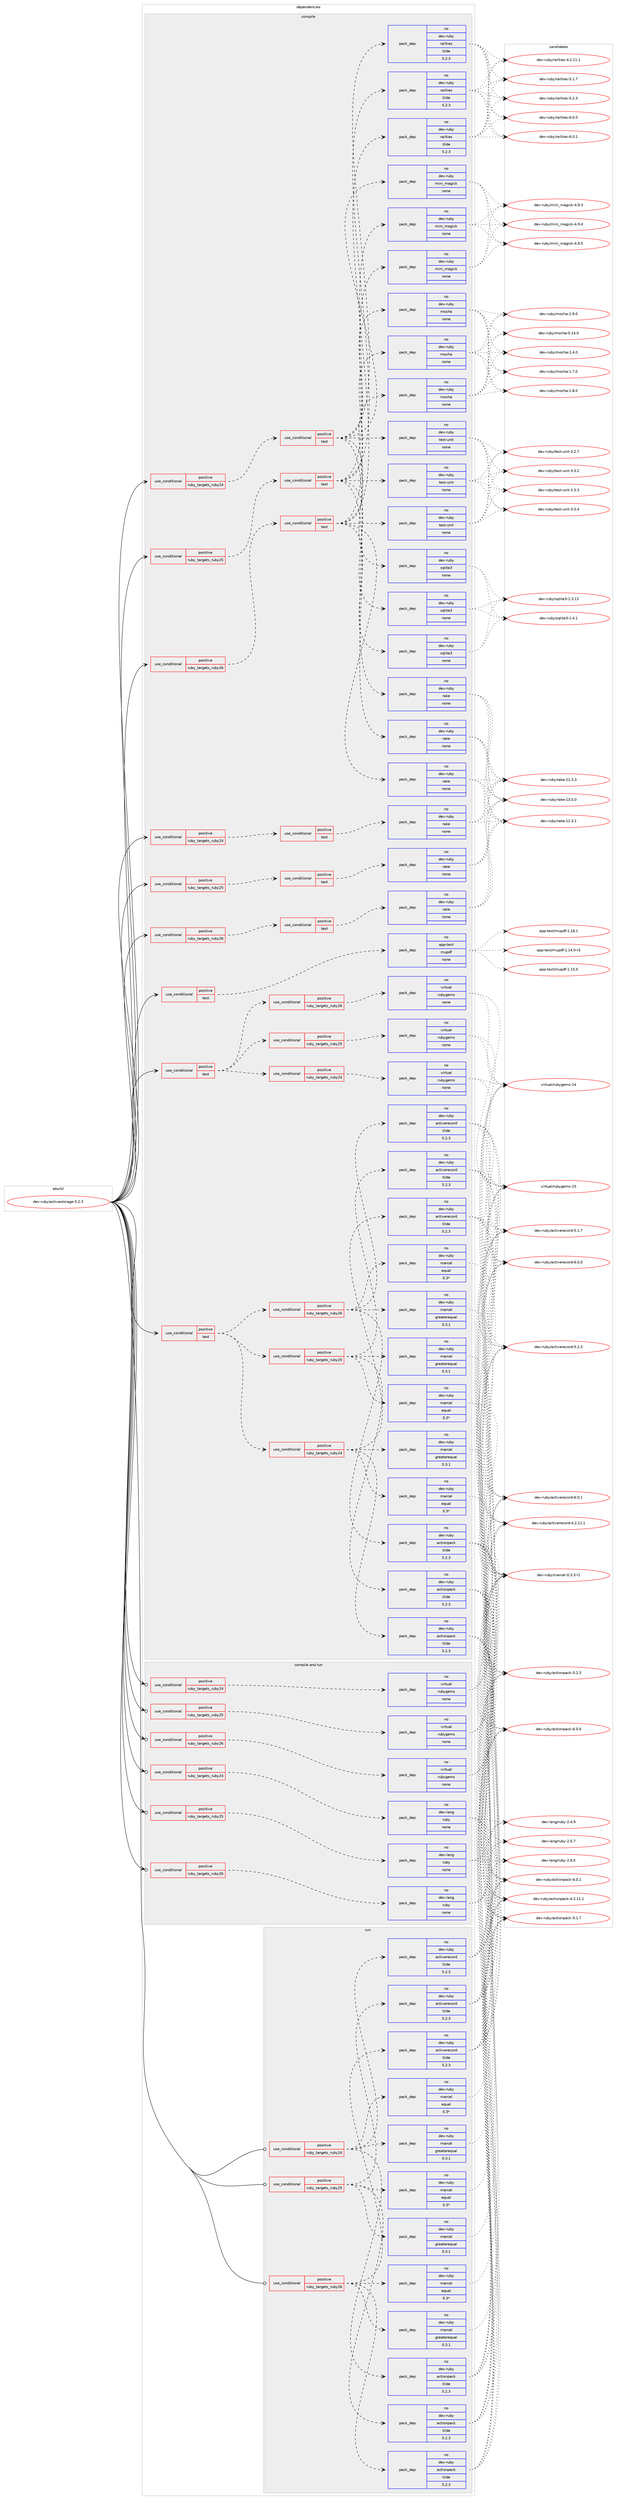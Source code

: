 digraph prolog {

# *************
# Graph options
# *************

newrank=true;
concentrate=true;
compound=true;
graph [rankdir=LR,fontname=Helvetica,fontsize=10,ranksep=1.5];#, ranksep=2.5, nodesep=0.2];
edge  [arrowhead=vee];
node  [fontname=Helvetica,fontsize=10];

# **********
# The ebuild
# **********

subgraph cluster_leftcol {
color=gray;
rank=same;
label=<<i>ebuild</i>>;
id [label="dev-ruby/activestorage-5.2.3", color=red, width=4, href="../dev-ruby/activestorage-5.2.3.svg"];
}

# ****************
# The dependencies
# ****************

subgraph cluster_midcol {
color=gray;
label=<<i>dependencies</i>>;
subgraph cluster_compile {
fillcolor="#eeeeee";
style=filled;
label=<<i>compile</i>>;
subgraph cond157414 {
dependency675497 [label=<<TABLE BORDER="0" CELLBORDER="1" CELLSPACING="0" CELLPADDING="4"><TR><TD ROWSPAN="3" CELLPADDING="10">use_conditional</TD></TR><TR><TD>positive</TD></TR><TR><TD>ruby_targets_ruby24</TD></TR></TABLE>>, shape=none, color=red];
subgraph cond157415 {
dependency675498 [label=<<TABLE BORDER="0" CELLBORDER="1" CELLSPACING="0" CELLPADDING="4"><TR><TD ROWSPAN="3" CELLPADDING="10">use_conditional</TD></TR><TR><TD>positive</TD></TR><TR><TD>test</TD></TR></TABLE>>, shape=none, color=red];
subgraph pack506147 {
dependency675499 [label=<<TABLE BORDER="0" CELLBORDER="1" CELLSPACING="0" CELLPADDING="4" WIDTH="220"><TR><TD ROWSPAN="6" CELLPADDING="30">pack_dep</TD></TR><TR><TD WIDTH="110">no</TD></TR><TR><TD>dev-ruby</TD></TR><TR><TD>railties</TD></TR><TR><TD>tilde</TD></TR><TR><TD>5.2.3</TD></TR></TABLE>>, shape=none, color=blue];
}
dependency675498:e -> dependency675499:w [weight=20,style="dashed",arrowhead="vee"];
subgraph pack506148 {
dependency675500 [label=<<TABLE BORDER="0" CELLBORDER="1" CELLSPACING="0" CELLPADDING="4" WIDTH="220"><TR><TD ROWSPAN="6" CELLPADDING="30">pack_dep</TD></TR><TR><TD WIDTH="110">no</TD></TR><TR><TD>dev-ruby</TD></TR><TR><TD>test-unit</TD></TR><TR><TD>none</TD></TR><TR><TD></TD></TR></TABLE>>, shape=none, color=blue];
}
dependency675498:e -> dependency675500:w [weight=20,style="dashed",arrowhead="vee"];
subgraph pack506149 {
dependency675501 [label=<<TABLE BORDER="0" CELLBORDER="1" CELLSPACING="0" CELLPADDING="4" WIDTH="220"><TR><TD ROWSPAN="6" CELLPADDING="30">pack_dep</TD></TR><TR><TD WIDTH="110">no</TD></TR><TR><TD>dev-ruby</TD></TR><TR><TD>mini_magick</TD></TR><TR><TD>none</TD></TR><TR><TD></TD></TR></TABLE>>, shape=none, color=blue];
}
dependency675498:e -> dependency675501:w [weight=20,style="dashed",arrowhead="vee"];
subgraph pack506150 {
dependency675502 [label=<<TABLE BORDER="0" CELLBORDER="1" CELLSPACING="0" CELLPADDING="4" WIDTH="220"><TR><TD ROWSPAN="6" CELLPADDING="30">pack_dep</TD></TR><TR><TD WIDTH="110">no</TD></TR><TR><TD>dev-ruby</TD></TR><TR><TD>mocha</TD></TR><TR><TD>none</TD></TR><TR><TD></TD></TR></TABLE>>, shape=none, color=blue];
}
dependency675498:e -> dependency675502:w [weight=20,style="dashed",arrowhead="vee"];
subgraph pack506151 {
dependency675503 [label=<<TABLE BORDER="0" CELLBORDER="1" CELLSPACING="0" CELLPADDING="4" WIDTH="220"><TR><TD ROWSPAN="6" CELLPADDING="30">pack_dep</TD></TR><TR><TD WIDTH="110">no</TD></TR><TR><TD>dev-ruby</TD></TR><TR><TD>rake</TD></TR><TR><TD>none</TD></TR><TR><TD></TD></TR></TABLE>>, shape=none, color=blue];
}
dependency675498:e -> dependency675503:w [weight=20,style="dashed",arrowhead="vee"];
subgraph pack506152 {
dependency675504 [label=<<TABLE BORDER="0" CELLBORDER="1" CELLSPACING="0" CELLPADDING="4" WIDTH="220"><TR><TD ROWSPAN="6" CELLPADDING="30">pack_dep</TD></TR><TR><TD WIDTH="110">no</TD></TR><TR><TD>dev-ruby</TD></TR><TR><TD>sqlite3</TD></TR><TR><TD>none</TD></TR><TR><TD></TD></TR></TABLE>>, shape=none, color=blue];
}
dependency675498:e -> dependency675504:w [weight=20,style="dashed",arrowhead="vee"];
}
dependency675497:e -> dependency675498:w [weight=20,style="dashed",arrowhead="vee"];
}
id:e -> dependency675497:w [weight=20,style="solid",arrowhead="vee"];
subgraph cond157416 {
dependency675505 [label=<<TABLE BORDER="0" CELLBORDER="1" CELLSPACING="0" CELLPADDING="4"><TR><TD ROWSPAN="3" CELLPADDING="10">use_conditional</TD></TR><TR><TD>positive</TD></TR><TR><TD>ruby_targets_ruby24</TD></TR></TABLE>>, shape=none, color=red];
subgraph cond157417 {
dependency675506 [label=<<TABLE BORDER="0" CELLBORDER="1" CELLSPACING="0" CELLPADDING="4"><TR><TD ROWSPAN="3" CELLPADDING="10">use_conditional</TD></TR><TR><TD>positive</TD></TR><TR><TD>test</TD></TR></TABLE>>, shape=none, color=red];
subgraph pack506153 {
dependency675507 [label=<<TABLE BORDER="0" CELLBORDER="1" CELLSPACING="0" CELLPADDING="4" WIDTH="220"><TR><TD ROWSPAN="6" CELLPADDING="30">pack_dep</TD></TR><TR><TD WIDTH="110">no</TD></TR><TR><TD>dev-ruby</TD></TR><TR><TD>rake</TD></TR><TR><TD>none</TD></TR><TR><TD></TD></TR></TABLE>>, shape=none, color=blue];
}
dependency675506:e -> dependency675507:w [weight=20,style="dashed",arrowhead="vee"];
}
dependency675505:e -> dependency675506:w [weight=20,style="dashed",arrowhead="vee"];
}
id:e -> dependency675505:w [weight=20,style="solid",arrowhead="vee"];
subgraph cond157418 {
dependency675508 [label=<<TABLE BORDER="0" CELLBORDER="1" CELLSPACING="0" CELLPADDING="4"><TR><TD ROWSPAN="3" CELLPADDING="10">use_conditional</TD></TR><TR><TD>positive</TD></TR><TR><TD>ruby_targets_ruby25</TD></TR></TABLE>>, shape=none, color=red];
subgraph cond157419 {
dependency675509 [label=<<TABLE BORDER="0" CELLBORDER="1" CELLSPACING="0" CELLPADDING="4"><TR><TD ROWSPAN="3" CELLPADDING="10">use_conditional</TD></TR><TR><TD>positive</TD></TR><TR><TD>test</TD></TR></TABLE>>, shape=none, color=red];
subgraph pack506154 {
dependency675510 [label=<<TABLE BORDER="0" CELLBORDER="1" CELLSPACING="0" CELLPADDING="4" WIDTH="220"><TR><TD ROWSPAN="6" CELLPADDING="30">pack_dep</TD></TR><TR><TD WIDTH="110">no</TD></TR><TR><TD>dev-ruby</TD></TR><TR><TD>railties</TD></TR><TR><TD>tilde</TD></TR><TR><TD>5.2.3</TD></TR></TABLE>>, shape=none, color=blue];
}
dependency675509:e -> dependency675510:w [weight=20,style="dashed",arrowhead="vee"];
subgraph pack506155 {
dependency675511 [label=<<TABLE BORDER="0" CELLBORDER="1" CELLSPACING="0" CELLPADDING="4" WIDTH="220"><TR><TD ROWSPAN="6" CELLPADDING="30">pack_dep</TD></TR><TR><TD WIDTH="110">no</TD></TR><TR><TD>dev-ruby</TD></TR><TR><TD>test-unit</TD></TR><TR><TD>none</TD></TR><TR><TD></TD></TR></TABLE>>, shape=none, color=blue];
}
dependency675509:e -> dependency675511:w [weight=20,style="dashed",arrowhead="vee"];
subgraph pack506156 {
dependency675512 [label=<<TABLE BORDER="0" CELLBORDER="1" CELLSPACING="0" CELLPADDING="4" WIDTH="220"><TR><TD ROWSPAN="6" CELLPADDING="30">pack_dep</TD></TR><TR><TD WIDTH="110">no</TD></TR><TR><TD>dev-ruby</TD></TR><TR><TD>mini_magick</TD></TR><TR><TD>none</TD></TR><TR><TD></TD></TR></TABLE>>, shape=none, color=blue];
}
dependency675509:e -> dependency675512:w [weight=20,style="dashed",arrowhead="vee"];
subgraph pack506157 {
dependency675513 [label=<<TABLE BORDER="0" CELLBORDER="1" CELLSPACING="0" CELLPADDING="4" WIDTH="220"><TR><TD ROWSPAN="6" CELLPADDING="30">pack_dep</TD></TR><TR><TD WIDTH="110">no</TD></TR><TR><TD>dev-ruby</TD></TR><TR><TD>mocha</TD></TR><TR><TD>none</TD></TR><TR><TD></TD></TR></TABLE>>, shape=none, color=blue];
}
dependency675509:e -> dependency675513:w [weight=20,style="dashed",arrowhead="vee"];
subgraph pack506158 {
dependency675514 [label=<<TABLE BORDER="0" CELLBORDER="1" CELLSPACING="0" CELLPADDING="4" WIDTH="220"><TR><TD ROWSPAN="6" CELLPADDING="30">pack_dep</TD></TR><TR><TD WIDTH="110">no</TD></TR><TR><TD>dev-ruby</TD></TR><TR><TD>rake</TD></TR><TR><TD>none</TD></TR><TR><TD></TD></TR></TABLE>>, shape=none, color=blue];
}
dependency675509:e -> dependency675514:w [weight=20,style="dashed",arrowhead="vee"];
subgraph pack506159 {
dependency675515 [label=<<TABLE BORDER="0" CELLBORDER="1" CELLSPACING="0" CELLPADDING="4" WIDTH="220"><TR><TD ROWSPAN="6" CELLPADDING="30">pack_dep</TD></TR><TR><TD WIDTH="110">no</TD></TR><TR><TD>dev-ruby</TD></TR><TR><TD>sqlite3</TD></TR><TR><TD>none</TD></TR><TR><TD></TD></TR></TABLE>>, shape=none, color=blue];
}
dependency675509:e -> dependency675515:w [weight=20,style="dashed",arrowhead="vee"];
}
dependency675508:e -> dependency675509:w [weight=20,style="dashed",arrowhead="vee"];
}
id:e -> dependency675508:w [weight=20,style="solid",arrowhead="vee"];
subgraph cond157420 {
dependency675516 [label=<<TABLE BORDER="0" CELLBORDER="1" CELLSPACING="0" CELLPADDING="4"><TR><TD ROWSPAN="3" CELLPADDING="10">use_conditional</TD></TR><TR><TD>positive</TD></TR><TR><TD>ruby_targets_ruby25</TD></TR></TABLE>>, shape=none, color=red];
subgraph cond157421 {
dependency675517 [label=<<TABLE BORDER="0" CELLBORDER="1" CELLSPACING="0" CELLPADDING="4"><TR><TD ROWSPAN="3" CELLPADDING="10">use_conditional</TD></TR><TR><TD>positive</TD></TR><TR><TD>test</TD></TR></TABLE>>, shape=none, color=red];
subgraph pack506160 {
dependency675518 [label=<<TABLE BORDER="0" CELLBORDER="1" CELLSPACING="0" CELLPADDING="4" WIDTH="220"><TR><TD ROWSPAN="6" CELLPADDING="30">pack_dep</TD></TR><TR><TD WIDTH="110">no</TD></TR><TR><TD>dev-ruby</TD></TR><TR><TD>rake</TD></TR><TR><TD>none</TD></TR><TR><TD></TD></TR></TABLE>>, shape=none, color=blue];
}
dependency675517:e -> dependency675518:w [weight=20,style="dashed",arrowhead="vee"];
}
dependency675516:e -> dependency675517:w [weight=20,style="dashed",arrowhead="vee"];
}
id:e -> dependency675516:w [weight=20,style="solid",arrowhead="vee"];
subgraph cond157422 {
dependency675519 [label=<<TABLE BORDER="0" CELLBORDER="1" CELLSPACING="0" CELLPADDING="4"><TR><TD ROWSPAN="3" CELLPADDING="10">use_conditional</TD></TR><TR><TD>positive</TD></TR><TR><TD>ruby_targets_ruby26</TD></TR></TABLE>>, shape=none, color=red];
subgraph cond157423 {
dependency675520 [label=<<TABLE BORDER="0" CELLBORDER="1" CELLSPACING="0" CELLPADDING="4"><TR><TD ROWSPAN="3" CELLPADDING="10">use_conditional</TD></TR><TR><TD>positive</TD></TR><TR><TD>test</TD></TR></TABLE>>, shape=none, color=red];
subgraph pack506161 {
dependency675521 [label=<<TABLE BORDER="0" CELLBORDER="1" CELLSPACING="0" CELLPADDING="4" WIDTH="220"><TR><TD ROWSPAN="6" CELLPADDING="30">pack_dep</TD></TR><TR><TD WIDTH="110">no</TD></TR><TR><TD>dev-ruby</TD></TR><TR><TD>railties</TD></TR><TR><TD>tilde</TD></TR><TR><TD>5.2.3</TD></TR></TABLE>>, shape=none, color=blue];
}
dependency675520:e -> dependency675521:w [weight=20,style="dashed",arrowhead="vee"];
subgraph pack506162 {
dependency675522 [label=<<TABLE BORDER="0" CELLBORDER="1" CELLSPACING="0" CELLPADDING="4" WIDTH="220"><TR><TD ROWSPAN="6" CELLPADDING="30">pack_dep</TD></TR><TR><TD WIDTH="110">no</TD></TR><TR><TD>dev-ruby</TD></TR><TR><TD>test-unit</TD></TR><TR><TD>none</TD></TR><TR><TD></TD></TR></TABLE>>, shape=none, color=blue];
}
dependency675520:e -> dependency675522:w [weight=20,style="dashed",arrowhead="vee"];
subgraph pack506163 {
dependency675523 [label=<<TABLE BORDER="0" CELLBORDER="1" CELLSPACING="0" CELLPADDING="4" WIDTH="220"><TR><TD ROWSPAN="6" CELLPADDING="30">pack_dep</TD></TR><TR><TD WIDTH="110">no</TD></TR><TR><TD>dev-ruby</TD></TR><TR><TD>mini_magick</TD></TR><TR><TD>none</TD></TR><TR><TD></TD></TR></TABLE>>, shape=none, color=blue];
}
dependency675520:e -> dependency675523:w [weight=20,style="dashed",arrowhead="vee"];
subgraph pack506164 {
dependency675524 [label=<<TABLE BORDER="0" CELLBORDER="1" CELLSPACING="0" CELLPADDING="4" WIDTH="220"><TR><TD ROWSPAN="6" CELLPADDING="30">pack_dep</TD></TR><TR><TD WIDTH="110">no</TD></TR><TR><TD>dev-ruby</TD></TR><TR><TD>mocha</TD></TR><TR><TD>none</TD></TR><TR><TD></TD></TR></TABLE>>, shape=none, color=blue];
}
dependency675520:e -> dependency675524:w [weight=20,style="dashed",arrowhead="vee"];
subgraph pack506165 {
dependency675525 [label=<<TABLE BORDER="0" CELLBORDER="1" CELLSPACING="0" CELLPADDING="4" WIDTH="220"><TR><TD ROWSPAN="6" CELLPADDING="30">pack_dep</TD></TR><TR><TD WIDTH="110">no</TD></TR><TR><TD>dev-ruby</TD></TR><TR><TD>rake</TD></TR><TR><TD>none</TD></TR><TR><TD></TD></TR></TABLE>>, shape=none, color=blue];
}
dependency675520:e -> dependency675525:w [weight=20,style="dashed",arrowhead="vee"];
subgraph pack506166 {
dependency675526 [label=<<TABLE BORDER="0" CELLBORDER="1" CELLSPACING="0" CELLPADDING="4" WIDTH="220"><TR><TD ROWSPAN="6" CELLPADDING="30">pack_dep</TD></TR><TR><TD WIDTH="110">no</TD></TR><TR><TD>dev-ruby</TD></TR><TR><TD>sqlite3</TD></TR><TR><TD>none</TD></TR><TR><TD></TD></TR></TABLE>>, shape=none, color=blue];
}
dependency675520:e -> dependency675526:w [weight=20,style="dashed",arrowhead="vee"];
}
dependency675519:e -> dependency675520:w [weight=20,style="dashed",arrowhead="vee"];
}
id:e -> dependency675519:w [weight=20,style="solid",arrowhead="vee"];
subgraph cond157424 {
dependency675527 [label=<<TABLE BORDER="0" CELLBORDER="1" CELLSPACING="0" CELLPADDING="4"><TR><TD ROWSPAN="3" CELLPADDING="10">use_conditional</TD></TR><TR><TD>positive</TD></TR><TR><TD>ruby_targets_ruby26</TD></TR></TABLE>>, shape=none, color=red];
subgraph cond157425 {
dependency675528 [label=<<TABLE BORDER="0" CELLBORDER="1" CELLSPACING="0" CELLPADDING="4"><TR><TD ROWSPAN="3" CELLPADDING="10">use_conditional</TD></TR><TR><TD>positive</TD></TR><TR><TD>test</TD></TR></TABLE>>, shape=none, color=red];
subgraph pack506167 {
dependency675529 [label=<<TABLE BORDER="0" CELLBORDER="1" CELLSPACING="0" CELLPADDING="4" WIDTH="220"><TR><TD ROWSPAN="6" CELLPADDING="30">pack_dep</TD></TR><TR><TD WIDTH="110">no</TD></TR><TR><TD>dev-ruby</TD></TR><TR><TD>rake</TD></TR><TR><TD>none</TD></TR><TR><TD></TD></TR></TABLE>>, shape=none, color=blue];
}
dependency675528:e -> dependency675529:w [weight=20,style="dashed",arrowhead="vee"];
}
dependency675527:e -> dependency675528:w [weight=20,style="dashed",arrowhead="vee"];
}
id:e -> dependency675527:w [weight=20,style="solid",arrowhead="vee"];
subgraph cond157426 {
dependency675530 [label=<<TABLE BORDER="0" CELLBORDER="1" CELLSPACING="0" CELLPADDING="4"><TR><TD ROWSPAN="3" CELLPADDING="10">use_conditional</TD></TR><TR><TD>positive</TD></TR><TR><TD>test</TD></TR></TABLE>>, shape=none, color=red];
subgraph cond157427 {
dependency675531 [label=<<TABLE BORDER="0" CELLBORDER="1" CELLSPACING="0" CELLPADDING="4"><TR><TD ROWSPAN="3" CELLPADDING="10">use_conditional</TD></TR><TR><TD>positive</TD></TR><TR><TD>ruby_targets_ruby24</TD></TR></TABLE>>, shape=none, color=red];
subgraph pack506168 {
dependency675532 [label=<<TABLE BORDER="0" CELLBORDER="1" CELLSPACING="0" CELLPADDING="4" WIDTH="220"><TR><TD ROWSPAN="6" CELLPADDING="30">pack_dep</TD></TR><TR><TD WIDTH="110">no</TD></TR><TR><TD>dev-ruby</TD></TR><TR><TD>actionpack</TD></TR><TR><TD>tilde</TD></TR><TR><TD>5.2.3</TD></TR></TABLE>>, shape=none, color=blue];
}
dependency675531:e -> dependency675532:w [weight=20,style="dashed",arrowhead="vee"];
subgraph pack506169 {
dependency675533 [label=<<TABLE BORDER="0" CELLBORDER="1" CELLSPACING="0" CELLPADDING="4" WIDTH="220"><TR><TD ROWSPAN="6" CELLPADDING="30">pack_dep</TD></TR><TR><TD WIDTH="110">no</TD></TR><TR><TD>dev-ruby</TD></TR><TR><TD>activerecord</TD></TR><TR><TD>tilde</TD></TR><TR><TD>5.2.3</TD></TR></TABLE>>, shape=none, color=blue];
}
dependency675531:e -> dependency675533:w [weight=20,style="dashed",arrowhead="vee"];
subgraph pack506170 {
dependency675534 [label=<<TABLE BORDER="0" CELLBORDER="1" CELLSPACING="0" CELLPADDING="4" WIDTH="220"><TR><TD ROWSPAN="6" CELLPADDING="30">pack_dep</TD></TR><TR><TD WIDTH="110">no</TD></TR><TR><TD>dev-ruby</TD></TR><TR><TD>marcel</TD></TR><TR><TD>greaterequal</TD></TR><TR><TD>0.3.1</TD></TR></TABLE>>, shape=none, color=blue];
}
dependency675531:e -> dependency675534:w [weight=20,style="dashed",arrowhead="vee"];
subgraph pack506171 {
dependency675535 [label=<<TABLE BORDER="0" CELLBORDER="1" CELLSPACING="0" CELLPADDING="4" WIDTH="220"><TR><TD ROWSPAN="6" CELLPADDING="30">pack_dep</TD></TR><TR><TD WIDTH="110">no</TD></TR><TR><TD>dev-ruby</TD></TR><TR><TD>marcel</TD></TR><TR><TD>equal</TD></TR><TR><TD>0.3*</TD></TR></TABLE>>, shape=none, color=blue];
}
dependency675531:e -> dependency675535:w [weight=20,style="dashed",arrowhead="vee"];
}
dependency675530:e -> dependency675531:w [weight=20,style="dashed",arrowhead="vee"];
subgraph cond157428 {
dependency675536 [label=<<TABLE BORDER="0" CELLBORDER="1" CELLSPACING="0" CELLPADDING="4"><TR><TD ROWSPAN="3" CELLPADDING="10">use_conditional</TD></TR><TR><TD>positive</TD></TR><TR><TD>ruby_targets_ruby25</TD></TR></TABLE>>, shape=none, color=red];
subgraph pack506172 {
dependency675537 [label=<<TABLE BORDER="0" CELLBORDER="1" CELLSPACING="0" CELLPADDING="4" WIDTH="220"><TR><TD ROWSPAN="6" CELLPADDING="30">pack_dep</TD></TR><TR><TD WIDTH="110">no</TD></TR><TR><TD>dev-ruby</TD></TR><TR><TD>actionpack</TD></TR><TR><TD>tilde</TD></TR><TR><TD>5.2.3</TD></TR></TABLE>>, shape=none, color=blue];
}
dependency675536:e -> dependency675537:w [weight=20,style="dashed",arrowhead="vee"];
subgraph pack506173 {
dependency675538 [label=<<TABLE BORDER="0" CELLBORDER="1" CELLSPACING="0" CELLPADDING="4" WIDTH="220"><TR><TD ROWSPAN="6" CELLPADDING="30">pack_dep</TD></TR><TR><TD WIDTH="110">no</TD></TR><TR><TD>dev-ruby</TD></TR><TR><TD>activerecord</TD></TR><TR><TD>tilde</TD></TR><TR><TD>5.2.3</TD></TR></TABLE>>, shape=none, color=blue];
}
dependency675536:e -> dependency675538:w [weight=20,style="dashed",arrowhead="vee"];
subgraph pack506174 {
dependency675539 [label=<<TABLE BORDER="0" CELLBORDER="1" CELLSPACING="0" CELLPADDING="4" WIDTH="220"><TR><TD ROWSPAN="6" CELLPADDING="30">pack_dep</TD></TR><TR><TD WIDTH="110">no</TD></TR><TR><TD>dev-ruby</TD></TR><TR><TD>marcel</TD></TR><TR><TD>greaterequal</TD></TR><TR><TD>0.3.1</TD></TR></TABLE>>, shape=none, color=blue];
}
dependency675536:e -> dependency675539:w [weight=20,style="dashed",arrowhead="vee"];
subgraph pack506175 {
dependency675540 [label=<<TABLE BORDER="0" CELLBORDER="1" CELLSPACING="0" CELLPADDING="4" WIDTH="220"><TR><TD ROWSPAN="6" CELLPADDING="30">pack_dep</TD></TR><TR><TD WIDTH="110">no</TD></TR><TR><TD>dev-ruby</TD></TR><TR><TD>marcel</TD></TR><TR><TD>equal</TD></TR><TR><TD>0.3*</TD></TR></TABLE>>, shape=none, color=blue];
}
dependency675536:e -> dependency675540:w [weight=20,style="dashed",arrowhead="vee"];
}
dependency675530:e -> dependency675536:w [weight=20,style="dashed",arrowhead="vee"];
subgraph cond157429 {
dependency675541 [label=<<TABLE BORDER="0" CELLBORDER="1" CELLSPACING="0" CELLPADDING="4"><TR><TD ROWSPAN="3" CELLPADDING="10">use_conditional</TD></TR><TR><TD>positive</TD></TR><TR><TD>ruby_targets_ruby26</TD></TR></TABLE>>, shape=none, color=red];
subgraph pack506176 {
dependency675542 [label=<<TABLE BORDER="0" CELLBORDER="1" CELLSPACING="0" CELLPADDING="4" WIDTH="220"><TR><TD ROWSPAN="6" CELLPADDING="30">pack_dep</TD></TR><TR><TD WIDTH="110">no</TD></TR><TR><TD>dev-ruby</TD></TR><TR><TD>actionpack</TD></TR><TR><TD>tilde</TD></TR><TR><TD>5.2.3</TD></TR></TABLE>>, shape=none, color=blue];
}
dependency675541:e -> dependency675542:w [weight=20,style="dashed",arrowhead="vee"];
subgraph pack506177 {
dependency675543 [label=<<TABLE BORDER="0" CELLBORDER="1" CELLSPACING="0" CELLPADDING="4" WIDTH="220"><TR><TD ROWSPAN="6" CELLPADDING="30">pack_dep</TD></TR><TR><TD WIDTH="110">no</TD></TR><TR><TD>dev-ruby</TD></TR><TR><TD>activerecord</TD></TR><TR><TD>tilde</TD></TR><TR><TD>5.2.3</TD></TR></TABLE>>, shape=none, color=blue];
}
dependency675541:e -> dependency675543:w [weight=20,style="dashed",arrowhead="vee"];
subgraph pack506178 {
dependency675544 [label=<<TABLE BORDER="0" CELLBORDER="1" CELLSPACING="0" CELLPADDING="4" WIDTH="220"><TR><TD ROWSPAN="6" CELLPADDING="30">pack_dep</TD></TR><TR><TD WIDTH="110">no</TD></TR><TR><TD>dev-ruby</TD></TR><TR><TD>marcel</TD></TR><TR><TD>greaterequal</TD></TR><TR><TD>0.3.1</TD></TR></TABLE>>, shape=none, color=blue];
}
dependency675541:e -> dependency675544:w [weight=20,style="dashed",arrowhead="vee"];
subgraph pack506179 {
dependency675545 [label=<<TABLE BORDER="0" CELLBORDER="1" CELLSPACING="0" CELLPADDING="4" WIDTH="220"><TR><TD ROWSPAN="6" CELLPADDING="30">pack_dep</TD></TR><TR><TD WIDTH="110">no</TD></TR><TR><TD>dev-ruby</TD></TR><TR><TD>marcel</TD></TR><TR><TD>equal</TD></TR><TR><TD>0.3*</TD></TR></TABLE>>, shape=none, color=blue];
}
dependency675541:e -> dependency675545:w [weight=20,style="dashed",arrowhead="vee"];
}
dependency675530:e -> dependency675541:w [weight=20,style="dashed",arrowhead="vee"];
}
id:e -> dependency675530:w [weight=20,style="solid",arrowhead="vee"];
subgraph cond157430 {
dependency675546 [label=<<TABLE BORDER="0" CELLBORDER="1" CELLSPACING="0" CELLPADDING="4"><TR><TD ROWSPAN="3" CELLPADDING="10">use_conditional</TD></TR><TR><TD>positive</TD></TR><TR><TD>test</TD></TR></TABLE>>, shape=none, color=red];
subgraph cond157431 {
dependency675547 [label=<<TABLE BORDER="0" CELLBORDER="1" CELLSPACING="0" CELLPADDING="4"><TR><TD ROWSPAN="3" CELLPADDING="10">use_conditional</TD></TR><TR><TD>positive</TD></TR><TR><TD>ruby_targets_ruby24</TD></TR></TABLE>>, shape=none, color=red];
subgraph pack506180 {
dependency675548 [label=<<TABLE BORDER="0" CELLBORDER="1" CELLSPACING="0" CELLPADDING="4" WIDTH="220"><TR><TD ROWSPAN="6" CELLPADDING="30">pack_dep</TD></TR><TR><TD WIDTH="110">no</TD></TR><TR><TD>virtual</TD></TR><TR><TD>rubygems</TD></TR><TR><TD>none</TD></TR><TR><TD></TD></TR></TABLE>>, shape=none, color=blue];
}
dependency675547:e -> dependency675548:w [weight=20,style="dashed",arrowhead="vee"];
}
dependency675546:e -> dependency675547:w [weight=20,style="dashed",arrowhead="vee"];
subgraph cond157432 {
dependency675549 [label=<<TABLE BORDER="0" CELLBORDER="1" CELLSPACING="0" CELLPADDING="4"><TR><TD ROWSPAN="3" CELLPADDING="10">use_conditional</TD></TR><TR><TD>positive</TD></TR><TR><TD>ruby_targets_ruby25</TD></TR></TABLE>>, shape=none, color=red];
subgraph pack506181 {
dependency675550 [label=<<TABLE BORDER="0" CELLBORDER="1" CELLSPACING="0" CELLPADDING="4" WIDTH="220"><TR><TD ROWSPAN="6" CELLPADDING="30">pack_dep</TD></TR><TR><TD WIDTH="110">no</TD></TR><TR><TD>virtual</TD></TR><TR><TD>rubygems</TD></TR><TR><TD>none</TD></TR><TR><TD></TD></TR></TABLE>>, shape=none, color=blue];
}
dependency675549:e -> dependency675550:w [weight=20,style="dashed",arrowhead="vee"];
}
dependency675546:e -> dependency675549:w [weight=20,style="dashed",arrowhead="vee"];
subgraph cond157433 {
dependency675551 [label=<<TABLE BORDER="0" CELLBORDER="1" CELLSPACING="0" CELLPADDING="4"><TR><TD ROWSPAN="3" CELLPADDING="10">use_conditional</TD></TR><TR><TD>positive</TD></TR><TR><TD>ruby_targets_ruby26</TD></TR></TABLE>>, shape=none, color=red];
subgraph pack506182 {
dependency675552 [label=<<TABLE BORDER="0" CELLBORDER="1" CELLSPACING="0" CELLPADDING="4" WIDTH="220"><TR><TD ROWSPAN="6" CELLPADDING="30">pack_dep</TD></TR><TR><TD WIDTH="110">no</TD></TR><TR><TD>virtual</TD></TR><TR><TD>rubygems</TD></TR><TR><TD>none</TD></TR><TR><TD></TD></TR></TABLE>>, shape=none, color=blue];
}
dependency675551:e -> dependency675552:w [weight=20,style="dashed",arrowhead="vee"];
}
dependency675546:e -> dependency675551:w [weight=20,style="dashed",arrowhead="vee"];
}
id:e -> dependency675546:w [weight=20,style="solid",arrowhead="vee"];
subgraph cond157434 {
dependency675553 [label=<<TABLE BORDER="0" CELLBORDER="1" CELLSPACING="0" CELLPADDING="4"><TR><TD ROWSPAN="3" CELLPADDING="10">use_conditional</TD></TR><TR><TD>positive</TD></TR><TR><TD>test</TD></TR></TABLE>>, shape=none, color=red];
subgraph pack506183 {
dependency675554 [label=<<TABLE BORDER="0" CELLBORDER="1" CELLSPACING="0" CELLPADDING="4" WIDTH="220"><TR><TD ROWSPAN="6" CELLPADDING="30">pack_dep</TD></TR><TR><TD WIDTH="110">no</TD></TR><TR><TD>app-text</TD></TR><TR><TD>mupdf</TD></TR><TR><TD>none</TD></TR><TR><TD></TD></TR></TABLE>>, shape=none, color=blue];
}
dependency675553:e -> dependency675554:w [weight=20,style="dashed",arrowhead="vee"];
}
id:e -> dependency675553:w [weight=20,style="solid",arrowhead="vee"];
}
subgraph cluster_compileandrun {
fillcolor="#eeeeee";
style=filled;
label=<<i>compile and run</i>>;
subgraph cond157435 {
dependency675555 [label=<<TABLE BORDER="0" CELLBORDER="1" CELLSPACING="0" CELLPADDING="4"><TR><TD ROWSPAN="3" CELLPADDING="10">use_conditional</TD></TR><TR><TD>positive</TD></TR><TR><TD>ruby_targets_ruby24</TD></TR></TABLE>>, shape=none, color=red];
subgraph pack506184 {
dependency675556 [label=<<TABLE BORDER="0" CELLBORDER="1" CELLSPACING="0" CELLPADDING="4" WIDTH="220"><TR><TD ROWSPAN="6" CELLPADDING="30">pack_dep</TD></TR><TR><TD WIDTH="110">no</TD></TR><TR><TD>dev-lang</TD></TR><TR><TD>ruby</TD></TR><TR><TD>none</TD></TR><TR><TD></TD></TR></TABLE>>, shape=none, color=blue];
}
dependency675555:e -> dependency675556:w [weight=20,style="dashed",arrowhead="vee"];
}
id:e -> dependency675555:w [weight=20,style="solid",arrowhead="odotvee"];
subgraph cond157436 {
dependency675557 [label=<<TABLE BORDER="0" CELLBORDER="1" CELLSPACING="0" CELLPADDING="4"><TR><TD ROWSPAN="3" CELLPADDING="10">use_conditional</TD></TR><TR><TD>positive</TD></TR><TR><TD>ruby_targets_ruby24</TD></TR></TABLE>>, shape=none, color=red];
subgraph pack506185 {
dependency675558 [label=<<TABLE BORDER="0" CELLBORDER="1" CELLSPACING="0" CELLPADDING="4" WIDTH="220"><TR><TD ROWSPAN="6" CELLPADDING="30">pack_dep</TD></TR><TR><TD WIDTH="110">no</TD></TR><TR><TD>virtual</TD></TR><TR><TD>rubygems</TD></TR><TR><TD>none</TD></TR><TR><TD></TD></TR></TABLE>>, shape=none, color=blue];
}
dependency675557:e -> dependency675558:w [weight=20,style="dashed",arrowhead="vee"];
}
id:e -> dependency675557:w [weight=20,style="solid",arrowhead="odotvee"];
subgraph cond157437 {
dependency675559 [label=<<TABLE BORDER="0" CELLBORDER="1" CELLSPACING="0" CELLPADDING="4"><TR><TD ROWSPAN="3" CELLPADDING="10">use_conditional</TD></TR><TR><TD>positive</TD></TR><TR><TD>ruby_targets_ruby25</TD></TR></TABLE>>, shape=none, color=red];
subgraph pack506186 {
dependency675560 [label=<<TABLE BORDER="0" CELLBORDER="1" CELLSPACING="0" CELLPADDING="4" WIDTH="220"><TR><TD ROWSPAN="6" CELLPADDING="30">pack_dep</TD></TR><TR><TD WIDTH="110">no</TD></TR><TR><TD>dev-lang</TD></TR><TR><TD>ruby</TD></TR><TR><TD>none</TD></TR><TR><TD></TD></TR></TABLE>>, shape=none, color=blue];
}
dependency675559:e -> dependency675560:w [weight=20,style="dashed",arrowhead="vee"];
}
id:e -> dependency675559:w [weight=20,style="solid",arrowhead="odotvee"];
subgraph cond157438 {
dependency675561 [label=<<TABLE BORDER="0" CELLBORDER="1" CELLSPACING="0" CELLPADDING="4"><TR><TD ROWSPAN="3" CELLPADDING="10">use_conditional</TD></TR><TR><TD>positive</TD></TR><TR><TD>ruby_targets_ruby25</TD></TR></TABLE>>, shape=none, color=red];
subgraph pack506187 {
dependency675562 [label=<<TABLE BORDER="0" CELLBORDER="1" CELLSPACING="0" CELLPADDING="4" WIDTH="220"><TR><TD ROWSPAN="6" CELLPADDING="30">pack_dep</TD></TR><TR><TD WIDTH="110">no</TD></TR><TR><TD>virtual</TD></TR><TR><TD>rubygems</TD></TR><TR><TD>none</TD></TR><TR><TD></TD></TR></TABLE>>, shape=none, color=blue];
}
dependency675561:e -> dependency675562:w [weight=20,style="dashed",arrowhead="vee"];
}
id:e -> dependency675561:w [weight=20,style="solid",arrowhead="odotvee"];
subgraph cond157439 {
dependency675563 [label=<<TABLE BORDER="0" CELLBORDER="1" CELLSPACING="0" CELLPADDING="4"><TR><TD ROWSPAN="3" CELLPADDING="10">use_conditional</TD></TR><TR><TD>positive</TD></TR><TR><TD>ruby_targets_ruby26</TD></TR></TABLE>>, shape=none, color=red];
subgraph pack506188 {
dependency675564 [label=<<TABLE BORDER="0" CELLBORDER="1" CELLSPACING="0" CELLPADDING="4" WIDTH="220"><TR><TD ROWSPAN="6" CELLPADDING="30">pack_dep</TD></TR><TR><TD WIDTH="110">no</TD></TR><TR><TD>dev-lang</TD></TR><TR><TD>ruby</TD></TR><TR><TD>none</TD></TR><TR><TD></TD></TR></TABLE>>, shape=none, color=blue];
}
dependency675563:e -> dependency675564:w [weight=20,style="dashed",arrowhead="vee"];
}
id:e -> dependency675563:w [weight=20,style="solid",arrowhead="odotvee"];
subgraph cond157440 {
dependency675565 [label=<<TABLE BORDER="0" CELLBORDER="1" CELLSPACING="0" CELLPADDING="4"><TR><TD ROWSPAN="3" CELLPADDING="10">use_conditional</TD></TR><TR><TD>positive</TD></TR><TR><TD>ruby_targets_ruby26</TD></TR></TABLE>>, shape=none, color=red];
subgraph pack506189 {
dependency675566 [label=<<TABLE BORDER="0" CELLBORDER="1" CELLSPACING="0" CELLPADDING="4" WIDTH="220"><TR><TD ROWSPAN="6" CELLPADDING="30">pack_dep</TD></TR><TR><TD WIDTH="110">no</TD></TR><TR><TD>virtual</TD></TR><TR><TD>rubygems</TD></TR><TR><TD>none</TD></TR><TR><TD></TD></TR></TABLE>>, shape=none, color=blue];
}
dependency675565:e -> dependency675566:w [weight=20,style="dashed",arrowhead="vee"];
}
id:e -> dependency675565:w [weight=20,style="solid",arrowhead="odotvee"];
}
subgraph cluster_run {
fillcolor="#eeeeee";
style=filled;
label=<<i>run</i>>;
subgraph cond157441 {
dependency675567 [label=<<TABLE BORDER="0" CELLBORDER="1" CELLSPACING="0" CELLPADDING="4"><TR><TD ROWSPAN="3" CELLPADDING="10">use_conditional</TD></TR><TR><TD>positive</TD></TR><TR><TD>ruby_targets_ruby24</TD></TR></TABLE>>, shape=none, color=red];
subgraph pack506190 {
dependency675568 [label=<<TABLE BORDER="0" CELLBORDER="1" CELLSPACING="0" CELLPADDING="4" WIDTH="220"><TR><TD ROWSPAN="6" CELLPADDING="30">pack_dep</TD></TR><TR><TD WIDTH="110">no</TD></TR><TR><TD>dev-ruby</TD></TR><TR><TD>actionpack</TD></TR><TR><TD>tilde</TD></TR><TR><TD>5.2.3</TD></TR></TABLE>>, shape=none, color=blue];
}
dependency675567:e -> dependency675568:w [weight=20,style="dashed",arrowhead="vee"];
subgraph pack506191 {
dependency675569 [label=<<TABLE BORDER="0" CELLBORDER="1" CELLSPACING="0" CELLPADDING="4" WIDTH="220"><TR><TD ROWSPAN="6" CELLPADDING="30">pack_dep</TD></TR><TR><TD WIDTH="110">no</TD></TR><TR><TD>dev-ruby</TD></TR><TR><TD>activerecord</TD></TR><TR><TD>tilde</TD></TR><TR><TD>5.2.3</TD></TR></TABLE>>, shape=none, color=blue];
}
dependency675567:e -> dependency675569:w [weight=20,style="dashed",arrowhead="vee"];
subgraph pack506192 {
dependency675570 [label=<<TABLE BORDER="0" CELLBORDER="1" CELLSPACING="0" CELLPADDING="4" WIDTH="220"><TR><TD ROWSPAN="6" CELLPADDING="30">pack_dep</TD></TR><TR><TD WIDTH="110">no</TD></TR><TR><TD>dev-ruby</TD></TR><TR><TD>marcel</TD></TR><TR><TD>greaterequal</TD></TR><TR><TD>0.3.1</TD></TR></TABLE>>, shape=none, color=blue];
}
dependency675567:e -> dependency675570:w [weight=20,style="dashed",arrowhead="vee"];
subgraph pack506193 {
dependency675571 [label=<<TABLE BORDER="0" CELLBORDER="1" CELLSPACING="0" CELLPADDING="4" WIDTH="220"><TR><TD ROWSPAN="6" CELLPADDING="30">pack_dep</TD></TR><TR><TD WIDTH="110">no</TD></TR><TR><TD>dev-ruby</TD></TR><TR><TD>marcel</TD></TR><TR><TD>equal</TD></TR><TR><TD>0.3*</TD></TR></TABLE>>, shape=none, color=blue];
}
dependency675567:e -> dependency675571:w [weight=20,style="dashed",arrowhead="vee"];
}
id:e -> dependency675567:w [weight=20,style="solid",arrowhead="odot"];
subgraph cond157442 {
dependency675572 [label=<<TABLE BORDER="0" CELLBORDER="1" CELLSPACING="0" CELLPADDING="4"><TR><TD ROWSPAN="3" CELLPADDING="10">use_conditional</TD></TR><TR><TD>positive</TD></TR><TR><TD>ruby_targets_ruby25</TD></TR></TABLE>>, shape=none, color=red];
subgraph pack506194 {
dependency675573 [label=<<TABLE BORDER="0" CELLBORDER="1" CELLSPACING="0" CELLPADDING="4" WIDTH="220"><TR><TD ROWSPAN="6" CELLPADDING="30">pack_dep</TD></TR><TR><TD WIDTH="110">no</TD></TR><TR><TD>dev-ruby</TD></TR><TR><TD>actionpack</TD></TR><TR><TD>tilde</TD></TR><TR><TD>5.2.3</TD></TR></TABLE>>, shape=none, color=blue];
}
dependency675572:e -> dependency675573:w [weight=20,style="dashed",arrowhead="vee"];
subgraph pack506195 {
dependency675574 [label=<<TABLE BORDER="0" CELLBORDER="1" CELLSPACING="0" CELLPADDING="4" WIDTH="220"><TR><TD ROWSPAN="6" CELLPADDING="30">pack_dep</TD></TR><TR><TD WIDTH="110">no</TD></TR><TR><TD>dev-ruby</TD></TR><TR><TD>activerecord</TD></TR><TR><TD>tilde</TD></TR><TR><TD>5.2.3</TD></TR></TABLE>>, shape=none, color=blue];
}
dependency675572:e -> dependency675574:w [weight=20,style="dashed",arrowhead="vee"];
subgraph pack506196 {
dependency675575 [label=<<TABLE BORDER="0" CELLBORDER="1" CELLSPACING="0" CELLPADDING="4" WIDTH="220"><TR><TD ROWSPAN="6" CELLPADDING="30">pack_dep</TD></TR><TR><TD WIDTH="110">no</TD></TR><TR><TD>dev-ruby</TD></TR><TR><TD>marcel</TD></TR><TR><TD>greaterequal</TD></TR><TR><TD>0.3.1</TD></TR></TABLE>>, shape=none, color=blue];
}
dependency675572:e -> dependency675575:w [weight=20,style="dashed",arrowhead="vee"];
subgraph pack506197 {
dependency675576 [label=<<TABLE BORDER="0" CELLBORDER="1" CELLSPACING="0" CELLPADDING="4" WIDTH="220"><TR><TD ROWSPAN="6" CELLPADDING="30">pack_dep</TD></TR><TR><TD WIDTH="110">no</TD></TR><TR><TD>dev-ruby</TD></TR><TR><TD>marcel</TD></TR><TR><TD>equal</TD></TR><TR><TD>0.3*</TD></TR></TABLE>>, shape=none, color=blue];
}
dependency675572:e -> dependency675576:w [weight=20,style="dashed",arrowhead="vee"];
}
id:e -> dependency675572:w [weight=20,style="solid",arrowhead="odot"];
subgraph cond157443 {
dependency675577 [label=<<TABLE BORDER="0" CELLBORDER="1" CELLSPACING="0" CELLPADDING="4"><TR><TD ROWSPAN="3" CELLPADDING="10">use_conditional</TD></TR><TR><TD>positive</TD></TR><TR><TD>ruby_targets_ruby26</TD></TR></TABLE>>, shape=none, color=red];
subgraph pack506198 {
dependency675578 [label=<<TABLE BORDER="0" CELLBORDER="1" CELLSPACING="0" CELLPADDING="4" WIDTH="220"><TR><TD ROWSPAN="6" CELLPADDING="30">pack_dep</TD></TR><TR><TD WIDTH="110">no</TD></TR><TR><TD>dev-ruby</TD></TR><TR><TD>actionpack</TD></TR><TR><TD>tilde</TD></TR><TR><TD>5.2.3</TD></TR></TABLE>>, shape=none, color=blue];
}
dependency675577:e -> dependency675578:w [weight=20,style="dashed",arrowhead="vee"];
subgraph pack506199 {
dependency675579 [label=<<TABLE BORDER="0" CELLBORDER="1" CELLSPACING="0" CELLPADDING="4" WIDTH="220"><TR><TD ROWSPAN="6" CELLPADDING="30">pack_dep</TD></TR><TR><TD WIDTH="110">no</TD></TR><TR><TD>dev-ruby</TD></TR><TR><TD>activerecord</TD></TR><TR><TD>tilde</TD></TR><TR><TD>5.2.3</TD></TR></TABLE>>, shape=none, color=blue];
}
dependency675577:e -> dependency675579:w [weight=20,style="dashed",arrowhead="vee"];
subgraph pack506200 {
dependency675580 [label=<<TABLE BORDER="0" CELLBORDER="1" CELLSPACING="0" CELLPADDING="4" WIDTH="220"><TR><TD ROWSPAN="6" CELLPADDING="30">pack_dep</TD></TR><TR><TD WIDTH="110">no</TD></TR><TR><TD>dev-ruby</TD></TR><TR><TD>marcel</TD></TR><TR><TD>greaterequal</TD></TR><TR><TD>0.3.1</TD></TR></TABLE>>, shape=none, color=blue];
}
dependency675577:e -> dependency675580:w [weight=20,style="dashed",arrowhead="vee"];
subgraph pack506201 {
dependency675581 [label=<<TABLE BORDER="0" CELLBORDER="1" CELLSPACING="0" CELLPADDING="4" WIDTH="220"><TR><TD ROWSPAN="6" CELLPADDING="30">pack_dep</TD></TR><TR><TD WIDTH="110">no</TD></TR><TR><TD>dev-ruby</TD></TR><TR><TD>marcel</TD></TR><TR><TD>equal</TD></TR><TR><TD>0.3*</TD></TR></TABLE>>, shape=none, color=blue];
}
dependency675577:e -> dependency675581:w [weight=20,style="dashed",arrowhead="vee"];
}
id:e -> dependency675577:w [weight=20,style="solid",arrowhead="odot"];
}
}

# **************
# The candidates
# **************

subgraph cluster_choices {
rank=same;
color=gray;
label=<<i>candidates</i>>;

subgraph choice506147 {
color=black;
nodesep=1;
choice10010111845114117981214711497105108116105101115455246504649494649 [label="dev-ruby/railties-4.2.11.1", color=red, width=4,href="../dev-ruby/railties-4.2.11.1.svg"];
choice10010111845114117981214711497105108116105101115455346494655 [label="dev-ruby/railties-5.1.7", color=red, width=4,href="../dev-ruby/railties-5.1.7.svg"];
choice10010111845114117981214711497105108116105101115455346504651 [label="dev-ruby/railties-5.2.3", color=red, width=4,href="../dev-ruby/railties-5.2.3.svg"];
choice10010111845114117981214711497105108116105101115455446484648 [label="dev-ruby/railties-6.0.0", color=red, width=4,href="../dev-ruby/railties-6.0.0.svg"];
choice10010111845114117981214711497105108116105101115455446484649 [label="dev-ruby/railties-6.0.1", color=red, width=4,href="../dev-ruby/railties-6.0.1.svg"];
dependency675499:e -> choice10010111845114117981214711497105108116105101115455246504649494649:w [style=dotted,weight="100"];
dependency675499:e -> choice10010111845114117981214711497105108116105101115455346494655:w [style=dotted,weight="100"];
dependency675499:e -> choice10010111845114117981214711497105108116105101115455346504651:w [style=dotted,weight="100"];
dependency675499:e -> choice10010111845114117981214711497105108116105101115455446484648:w [style=dotted,weight="100"];
dependency675499:e -> choice10010111845114117981214711497105108116105101115455446484649:w [style=dotted,weight="100"];
}
subgraph choice506148 {
color=black;
nodesep=1;
choice10010111845114117981214711610111511645117110105116455146504655 [label="dev-ruby/test-unit-3.2.7", color=red, width=4,href="../dev-ruby/test-unit-3.2.7.svg"];
choice10010111845114117981214711610111511645117110105116455146514650 [label="dev-ruby/test-unit-3.3.2", color=red, width=4,href="../dev-ruby/test-unit-3.3.2.svg"];
choice10010111845114117981214711610111511645117110105116455146514651 [label="dev-ruby/test-unit-3.3.3", color=red, width=4,href="../dev-ruby/test-unit-3.3.3.svg"];
choice10010111845114117981214711610111511645117110105116455146514652 [label="dev-ruby/test-unit-3.3.4", color=red, width=4,href="../dev-ruby/test-unit-3.3.4.svg"];
dependency675500:e -> choice10010111845114117981214711610111511645117110105116455146504655:w [style=dotted,weight="100"];
dependency675500:e -> choice10010111845114117981214711610111511645117110105116455146514650:w [style=dotted,weight="100"];
dependency675500:e -> choice10010111845114117981214711610111511645117110105116455146514651:w [style=dotted,weight="100"];
dependency675500:e -> choice10010111845114117981214711610111511645117110105116455146514652:w [style=dotted,weight="100"];
}
subgraph choice506149 {
color=black;
nodesep=1;
choice100101118451141179812147109105110105951099710310599107455246574651 [label="dev-ruby/mini_magick-4.9.3", color=red, width=4,href="../dev-ruby/mini_magick-4.9.3.svg"];
choice100101118451141179812147109105110105951099710310599107455246574652 [label="dev-ruby/mini_magick-4.9.4", color=red, width=4,href="../dev-ruby/mini_magick-4.9.4.svg"];
choice100101118451141179812147109105110105951099710310599107455246574653 [label="dev-ruby/mini_magick-4.9.5", color=red, width=4,href="../dev-ruby/mini_magick-4.9.5.svg"];
dependency675501:e -> choice100101118451141179812147109105110105951099710310599107455246574651:w [style=dotted,weight="100"];
dependency675501:e -> choice100101118451141179812147109105110105951099710310599107455246574652:w [style=dotted,weight="100"];
dependency675501:e -> choice100101118451141179812147109105110105951099710310599107455246574653:w [style=dotted,weight="100"];
}
subgraph choice506150 {
color=black;
nodesep=1;
choice100101118451141179812147109111991049745484649524648 [label="dev-ruby/mocha-0.14.0", color=red, width=4,href="../dev-ruby/mocha-0.14.0.svg"];
choice1001011184511411798121471091119910497454946524648 [label="dev-ruby/mocha-1.4.0", color=red, width=4,href="../dev-ruby/mocha-1.4.0.svg"];
choice1001011184511411798121471091119910497454946554648 [label="dev-ruby/mocha-1.7.0", color=red, width=4,href="../dev-ruby/mocha-1.7.0.svg"];
choice1001011184511411798121471091119910497454946564648 [label="dev-ruby/mocha-1.8.0", color=red, width=4,href="../dev-ruby/mocha-1.8.0.svg"];
choice1001011184511411798121471091119910497454946574648 [label="dev-ruby/mocha-1.9.0", color=red, width=4,href="../dev-ruby/mocha-1.9.0.svg"];
dependency675502:e -> choice100101118451141179812147109111991049745484649524648:w [style=dotted,weight="100"];
dependency675502:e -> choice1001011184511411798121471091119910497454946524648:w [style=dotted,weight="100"];
dependency675502:e -> choice1001011184511411798121471091119910497454946554648:w [style=dotted,weight="100"];
dependency675502:e -> choice1001011184511411798121471091119910497454946564648:w [style=dotted,weight="100"];
dependency675502:e -> choice1001011184511411798121471091119910497454946574648:w [style=dotted,weight="100"];
}
subgraph choice506151 {
color=black;
nodesep=1;
choice1001011184511411798121471149710710145495046514649 [label="dev-ruby/rake-12.3.1", color=red, width=4,href="../dev-ruby/rake-12.3.1.svg"];
choice1001011184511411798121471149710710145495046514651 [label="dev-ruby/rake-12.3.3", color=red, width=4,href="../dev-ruby/rake-12.3.3.svg"];
choice1001011184511411798121471149710710145495146484648 [label="dev-ruby/rake-13.0.0", color=red, width=4,href="../dev-ruby/rake-13.0.0.svg"];
dependency675503:e -> choice1001011184511411798121471149710710145495046514649:w [style=dotted,weight="100"];
dependency675503:e -> choice1001011184511411798121471149710710145495046514651:w [style=dotted,weight="100"];
dependency675503:e -> choice1001011184511411798121471149710710145495146484648:w [style=dotted,weight="100"];
}
subgraph choice506152 {
color=black;
nodesep=1;
choice1001011184511411798121471151131081051161015145494651464951 [label="dev-ruby/sqlite3-1.3.13", color=red, width=4,href="../dev-ruby/sqlite3-1.3.13.svg"];
choice10010111845114117981214711511310810511610151454946524649 [label="dev-ruby/sqlite3-1.4.1", color=red, width=4,href="../dev-ruby/sqlite3-1.4.1.svg"];
dependency675504:e -> choice1001011184511411798121471151131081051161015145494651464951:w [style=dotted,weight="100"];
dependency675504:e -> choice10010111845114117981214711511310810511610151454946524649:w [style=dotted,weight="100"];
}
subgraph choice506153 {
color=black;
nodesep=1;
choice1001011184511411798121471149710710145495046514649 [label="dev-ruby/rake-12.3.1", color=red, width=4,href="../dev-ruby/rake-12.3.1.svg"];
choice1001011184511411798121471149710710145495046514651 [label="dev-ruby/rake-12.3.3", color=red, width=4,href="../dev-ruby/rake-12.3.3.svg"];
choice1001011184511411798121471149710710145495146484648 [label="dev-ruby/rake-13.0.0", color=red, width=4,href="../dev-ruby/rake-13.0.0.svg"];
dependency675507:e -> choice1001011184511411798121471149710710145495046514649:w [style=dotted,weight="100"];
dependency675507:e -> choice1001011184511411798121471149710710145495046514651:w [style=dotted,weight="100"];
dependency675507:e -> choice1001011184511411798121471149710710145495146484648:w [style=dotted,weight="100"];
}
subgraph choice506154 {
color=black;
nodesep=1;
choice10010111845114117981214711497105108116105101115455246504649494649 [label="dev-ruby/railties-4.2.11.1", color=red, width=4,href="../dev-ruby/railties-4.2.11.1.svg"];
choice10010111845114117981214711497105108116105101115455346494655 [label="dev-ruby/railties-5.1.7", color=red, width=4,href="../dev-ruby/railties-5.1.7.svg"];
choice10010111845114117981214711497105108116105101115455346504651 [label="dev-ruby/railties-5.2.3", color=red, width=4,href="../dev-ruby/railties-5.2.3.svg"];
choice10010111845114117981214711497105108116105101115455446484648 [label="dev-ruby/railties-6.0.0", color=red, width=4,href="../dev-ruby/railties-6.0.0.svg"];
choice10010111845114117981214711497105108116105101115455446484649 [label="dev-ruby/railties-6.0.1", color=red, width=4,href="../dev-ruby/railties-6.0.1.svg"];
dependency675510:e -> choice10010111845114117981214711497105108116105101115455246504649494649:w [style=dotted,weight="100"];
dependency675510:e -> choice10010111845114117981214711497105108116105101115455346494655:w [style=dotted,weight="100"];
dependency675510:e -> choice10010111845114117981214711497105108116105101115455346504651:w [style=dotted,weight="100"];
dependency675510:e -> choice10010111845114117981214711497105108116105101115455446484648:w [style=dotted,weight="100"];
dependency675510:e -> choice10010111845114117981214711497105108116105101115455446484649:w [style=dotted,weight="100"];
}
subgraph choice506155 {
color=black;
nodesep=1;
choice10010111845114117981214711610111511645117110105116455146504655 [label="dev-ruby/test-unit-3.2.7", color=red, width=4,href="../dev-ruby/test-unit-3.2.7.svg"];
choice10010111845114117981214711610111511645117110105116455146514650 [label="dev-ruby/test-unit-3.3.2", color=red, width=4,href="../dev-ruby/test-unit-3.3.2.svg"];
choice10010111845114117981214711610111511645117110105116455146514651 [label="dev-ruby/test-unit-3.3.3", color=red, width=4,href="../dev-ruby/test-unit-3.3.3.svg"];
choice10010111845114117981214711610111511645117110105116455146514652 [label="dev-ruby/test-unit-3.3.4", color=red, width=4,href="../dev-ruby/test-unit-3.3.4.svg"];
dependency675511:e -> choice10010111845114117981214711610111511645117110105116455146504655:w [style=dotted,weight="100"];
dependency675511:e -> choice10010111845114117981214711610111511645117110105116455146514650:w [style=dotted,weight="100"];
dependency675511:e -> choice10010111845114117981214711610111511645117110105116455146514651:w [style=dotted,weight="100"];
dependency675511:e -> choice10010111845114117981214711610111511645117110105116455146514652:w [style=dotted,weight="100"];
}
subgraph choice506156 {
color=black;
nodesep=1;
choice100101118451141179812147109105110105951099710310599107455246574651 [label="dev-ruby/mini_magick-4.9.3", color=red, width=4,href="../dev-ruby/mini_magick-4.9.3.svg"];
choice100101118451141179812147109105110105951099710310599107455246574652 [label="dev-ruby/mini_magick-4.9.4", color=red, width=4,href="../dev-ruby/mini_magick-4.9.4.svg"];
choice100101118451141179812147109105110105951099710310599107455246574653 [label="dev-ruby/mini_magick-4.9.5", color=red, width=4,href="../dev-ruby/mini_magick-4.9.5.svg"];
dependency675512:e -> choice100101118451141179812147109105110105951099710310599107455246574651:w [style=dotted,weight="100"];
dependency675512:e -> choice100101118451141179812147109105110105951099710310599107455246574652:w [style=dotted,weight="100"];
dependency675512:e -> choice100101118451141179812147109105110105951099710310599107455246574653:w [style=dotted,weight="100"];
}
subgraph choice506157 {
color=black;
nodesep=1;
choice100101118451141179812147109111991049745484649524648 [label="dev-ruby/mocha-0.14.0", color=red, width=4,href="../dev-ruby/mocha-0.14.0.svg"];
choice1001011184511411798121471091119910497454946524648 [label="dev-ruby/mocha-1.4.0", color=red, width=4,href="../dev-ruby/mocha-1.4.0.svg"];
choice1001011184511411798121471091119910497454946554648 [label="dev-ruby/mocha-1.7.0", color=red, width=4,href="../dev-ruby/mocha-1.7.0.svg"];
choice1001011184511411798121471091119910497454946564648 [label="dev-ruby/mocha-1.8.0", color=red, width=4,href="../dev-ruby/mocha-1.8.0.svg"];
choice1001011184511411798121471091119910497454946574648 [label="dev-ruby/mocha-1.9.0", color=red, width=4,href="../dev-ruby/mocha-1.9.0.svg"];
dependency675513:e -> choice100101118451141179812147109111991049745484649524648:w [style=dotted,weight="100"];
dependency675513:e -> choice1001011184511411798121471091119910497454946524648:w [style=dotted,weight="100"];
dependency675513:e -> choice1001011184511411798121471091119910497454946554648:w [style=dotted,weight="100"];
dependency675513:e -> choice1001011184511411798121471091119910497454946564648:w [style=dotted,weight="100"];
dependency675513:e -> choice1001011184511411798121471091119910497454946574648:w [style=dotted,weight="100"];
}
subgraph choice506158 {
color=black;
nodesep=1;
choice1001011184511411798121471149710710145495046514649 [label="dev-ruby/rake-12.3.1", color=red, width=4,href="../dev-ruby/rake-12.3.1.svg"];
choice1001011184511411798121471149710710145495046514651 [label="dev-ruby/rake-12.3.3", color=red, width=4,href="../dev-ruby/rake-12.3.3.svg"];
choice1001011184511411798121471149710710145495146484648 [label="dev-ruby/rake-13.0.0", color=red, width=4,href="../dev-ruby/rake-13.0.0.svg"];
dependency675514:e -> choice1001011184511411798121471149710710145495046514649:w [style=dotted,weight="100"];
dependency675514:e -> choice1001011184511411798121471149710710145495046514651:w [style=dotted,weight="100"];
dependency675514:e -> choice1001011184511411798121471149710710145495146484648:w [style=dotted,weight="100"];
}
subgraph choice506159 {
color=black;
nodesep=1;
choice1001011184511411798121471151131081051161015145494651464951 [label="dev-ruby/sqlite3-1.3.13", color=red, width=4,href="../dev-ruby/sqlite3-1.3.13.svg"];
choice10010111845114117981214711511310810511610151454946524649 [label="dev-ruby/sqlite3-1.4.1", color=red, width=4,href="../dev-ruby/sqlite3-1.4.1.svg"];
dependency675515:e -> choice1001011184511411798121471151131081051161015145494651464951:w [style=dotted,weight="100"];
dependency675515:e -> choice10010111845114117981214711511310810511610151454946524649:w [style=dotted,weight="100"];
}
subgraph choice506160 {
color=black;
nodesep=1;
choice1001011184511411798121471149710710145495046514649 [label="dev-ruby/rake-12.3.1", color=red, width=4,href="../dev-ruby/rake-12.3.1.svg"];
choice1001011184511411798121471149710710145495046514651 [label="dev-ruby/rake-12.3.3", color=red, width=4,href="../dev-ruby/rake-12.3.3.svg"];
choice1001011184511411798121471149710710145495146484648 [label="dev-ruby/rake-13.0.0", color=red, width=4,href="../dev-ruby/rake-13.0.0.svg"];
dependency675518:e -> choice1001011184511411798121471149710710145495046514649:w [style=dotted,weight="100"];
dependency675518:e -> choice1001011184511411798121471149710710145495046514651:w [style=dotted,weight="100"];
dependency675518:e -> choice1001011184511411798121471149710710145495146484648:w [style=dotted,weight="100"];
}
subgraph choice506161 {
color=black;
nodesep=1;
choice10010111845114117981214711497105108116105101115455246504649494649 [label="dev-ruby/railties-4.2.11.1", color=red, width=4,href="../dev-ruby/railties-4.2.11.1.svg"];
choice10010111845114117981214711497105108116105101115455346494655 [label="dev-ruby/railties-5.1.7", color=red, width=4,href="../dev-ruby/railties-5.1.7.svg"];
choice10010111845114117981214711497105108116105101115455346504651 [label="dev-ruby/railties-5.2.3", color=red, width=4,href="../dev-ruby/railties-5.2.3.svg"];
choice10010111845114117981214711497105108116105101115455446484648 [label="dev-ruby/railties-6.0.0", color=red, width=4,href="../dev-ruby/railties-6.0.0.svg"];
choice10010111845114117981214711497105108116105101115455446484649 [label="dev-ruby/railties-6.0.1", color=red, width=4,href="../dev-ruby/railties-6.0.1.svg"];
dependency675521:e -> choice10010111845114117981214711497105108116105101115455246504649494649:w [style=dotted,weight="100"];
dependency675521:e -> choice10010111845114117981214711497105108116105101115455346494655:w [style=dotted,weight="100"];
dependency675521:e -> choice10010111845114117981214711497105108116105101115455346504651:w [style=dotted,weight="100"];
dependency675521:e -> choice10010111845114117981214711497105108116105101115455446484648:w [style=dotted,weight="100"];
dependency675521:e -> choice10010111845114117981214711497105108116105101115455446484649:w [style=dotted,weight="100"];
}
subgraph choice506162 {
color=black;
nodesep=1;
choice10010111845114117981214711610111511645117110105116455146504655 [label="dev-ruby/test-unit-3.2.7", color=red, width=4,href="../dev-ruby/test-unit-3.2.7.svg"];
choice10010111845114117981214711610111511645117110105116455146514650 [label="dev-ruby/test-unit-3.3.2", color=red, width=4,href="../dev-ruby/test-unit-3.3.2.svg"];
choice10010111845114117981214711610111511645117110105116455146514651 [label="dev-ruby/test-unit-3.3.3", color=red, width=4,href="../dev-ruby/test-unit-3.3.3.svg"];
choice10010111845114117981214711610111511645117110105116455146514652 [label="dev-ruby/test-unit-3.3.4", color=red, width=4,href="../dev-ruby/test-unit-3.3.4.svg"];
dependency675522:e -> choice10010111845114117981214711610111511645117110105116455146504655:w [style=dotted,weight="100"];
dependency675522:e -> choice10010111845114117981214711610111511645117110105116455146514650:w [style=dotted,weight="100"];
dependency675522:e -> choice10010111845114117981214711610111511645117110105116455146514651:w [style=dotted,weight="100"];
dependency675522:e -> choice10010111845114117981214711610111511645117110105116455146514652:w [style=dotted,weight="100"];
}
subgraph choice506163 {
color=black;
nodesep=1;
choice100101118451141179812147109105110105951099710310599107455246574651 [label="dev-ruby/mini_magick-4.9.3", color=red, width=4,href="../dev-ruby/mini_magick-4.9.3.svg"];
choice100101118451141179812147109105110105951099710310599107455246574652 [label="dev-ruby/mini_magick-4.9.4", color=red, width=4,href="../dev-ruby/mini_magick-4.9.4.svg"];
choice100101118451141179812147109105110105951099710310599107455246574653 [label="dev-ruby/mini_magick-4.9.5", color=red, width=4,href="../dev-ruby/mini_magick-4.9.5.svg"];
dependency675523:e -> choice100101118451141179812147109105110105951099710310599107455246574651:w [style=dotted,weight="100"];
dependency675523:e -> choice100101118451141179812147109105110105951099710310599107455246574652:w [style=dotted,weight="100"];
dependency675523:e -> choice100101118451141179812147109105110105951099710310599107455246574653:w [style=dotted,weight="100"];
}
subgraph choice506164 {
color=black;
nodesep=1;
choice100101118451141179812147109111991049745484649524648 [label="dev-ruby/mocha-0.14.0", color=red, width=4,href="../dev-ruby/mocha-0.14.0.svg"];
choice1001011184511411798121471091119910497454946524648 [label="dev-ruby/mocha-1.4.0", color=red, width=4,href="../dev-ruby/mocha-1.4.0.svg"];
choice1001011184511411798121471091119910497454946554648 [label="dev-ruby/mocha-1.7.0", color=red, width=4,href="../dev-ruby/mocha-1.7.0.svg"];
choice1001011184511411798121471091119910497454946564648 [label="dev-ruby/mocha-1.8.0", color=red, width=4,href="../dev-ruby/mocha-1.8.0.svg"];
choice1001011184511411798121471091119910497454946574648 [label="dev-ruby/mocha-1.9.0", color=red, width=4,href="../dev-ruby/mocha-1.9.0.svg"];
dependency675524:e -> choice100101118451141179812147109111991049745484649524648:w [style=dotted,weight="100"];
dependency675524:e -> choice1001011184511411798121471091119910497454946524648:w [style=dotted,weight="100"];
dependency675524:e -> choice1001011184511411798121471091119910497454946554648:w [style=dotted,weight="100"];
dependency675524:e -> choice1001011184511411798121471091119910497454946564648:w [style=dotted,weight="100"];
dependency675524:e -> choice1001011184511411798121471091119910497454946574648:w [style=dotted,weight="100"];
}
subgraph choice506165 {
color=black;
nodesep=1;
choice1001011184511411798121471149710710145495046514649 [label="dev-ruby/rake-12.3.1", color=red, width=4,href="../dev-ruby/rake-12.3.1.svg"];
choice1001011184511411798121471149710710145495046514651 [label="dev-ruby/rake-12.3.3", color=red, width=4,href="../dev-ruby/rake-12.3.3.svg"];
choice1001011184511411798121471149710710145495146484648 [label="dev-ruby/rake-13.0.0", color=red, width=4,href="../dev-ruby/rake-13.0.0.svg"];
dependency675525:e -> choice1001011184511411798121471149710710145495046514649:w [style=dotted,weight="100"];
dependency675525:e -> choice1001011184511411798121471149710710145495046514651:w [style=dotted,weight="100"];
dependency675525:e -> choice1001011184511411798121471149710710145495146484648:w [style=dotted,weight="100"];
}
subgraph choice506166 {
color=black;
nodesep=1;
choice1001011184511411798121471151131081051161015145494651464951 [label="dev-ruby/sqlite3-1.3.13", color=red, width=4,href="../dev-ruby/sqlite3-1.3.13.svg"];
choice10010111845114117981214711511310810511610151454946524649 [label="dev-ruby/sqlite3-1.4.1", color=red, width=4,href="../dev-ruby/sqlite3-1.4.1.svg"];
dependency675526:e -> choice1001011184511411798121471151131081051161015145494651464951:w [style=dotted,weight="100"];
dependency675526:e -> choice10010111845114117981214711511310810511610151454946524649:w [style=dotted,weight="100"];
}
subgraph choice506167 {
color=black;
nodesep=1;
choice1001011184511411798121471149710710145495046514649 [label="dev-ruby/rake-12.3.1", color=red, width=4,href="../dev-ruby/rake-12.3.1.svg"];
choice1001011184511411798121471149710710145495046514651 [label="dev-ruby/rake-12.3.3", color=red, width=4,href="../dev-ruby/rake-12.3.3.svg"];
choice1001011184511411798121471149710710145495146484648 [label="dev-ruby/rake-13.0.0", color=red, width=4,href="../dev-ruby/rake-13.0.0.svg"];
dependency675529:e -> choice1001011184511411798121471149710710145495046514649:w [style=dotted,weight="100"];
dependency675529:e -> choice1001011184511411798121471149710710145495046514651:w [style=dotted,weight="100"];
dependency675529:e -> choice1001011184511411798121471149710710145495146484648:w [style=dotted,weight="100"];
}
subgraph choice506168 {
color=black;
nodesep=1;
choice10010111845114117981214797991161051111101129799107455246504649494649 [label="dev-ruby/actionpack-4.2.11.1", color=red, width=4,href="../dev-ruby/actionpack-4.2.11.1.svg"];
choice10010111845114117981214797991161051111101129799107455346494655 [label="dev-ruby/actionpack-5.1.7", color=red, width=4,href="../dev-ruby/actionpack-5.1.7.svg"];
choice10010111845114117981214797991161051111101129799107455346504651 [label="dev-ruby/actionpack-5.2.3", color=red, width=4,href="../dev-ruby/actionpack-5.2.3.svg"];
choice10010111845114117981214797991161051111101129799107455446484648 [label="dev-ruby/actionpack-6.0.0", color=red, width=4,href="../dev-ruby/actionpack-6.0.0.svg"];
choice10010111845114117981214797991161051111101129799107455446484649 [label="dev-ruby/actionpack-6.0.1", color=red, width=4,href="../dev-ruby/actionpack-6.0.1.svg"];
dependency675532:e -> choice10010111845114117981214797991161051111101129799107455246504649494649:w [style=dotted,weight="100"];
dependency675532:e -> choice10010111845114117981214797991161051111101129799107455346494655:w [style=dotted,weight="100"];
dependency675532:e -> choice10010111845114117981214797991161051111101129799107455346504651:w [style=dotted,weight="100"];
dependency675532:e -> choice10010111845114117981214797991161051111101129799107455446484648:w [style=dotted,weight="100"];
dependency675532:e -> choice10010111845114117981214797991161051111101129799107455446484649:w [style=dotted,weight="100"];
}
subgraph choice506169 {
color=black;
nodesep=1;
choice100101118451141179812147979911610511810111410199111114100455246504649494649 [label="dev-ruby/activerecord-4.2.11.1", color=red, width=4,href="../dev-ruby/activerecord-4.2.11.1.svg"];
choice100101118451141179812147979911610511810111410199111114100455346494655 [label="dev-ruby/activerecord-5.1.7", color=red, width=4,href="../dev-ruby/activerecord-5.1.7.svg"];
choice100101118451141179812147979911610511810111410199111114100455346504651 [label="dev-ruby/activerecord-5.2.3", color=red, width=4,href="../dev-ruby/activerecord-5.2.3.svg"];
choice100101118451141179812147979911610511810111410199111114100455446484648 [label="dev-ruby/activerecord-6.0.0", color=red, width=4,href="../dev-ruby/activerecord-6.0.0.svg"];
choice100101118451141179812147979911610511810111410199111114100455446484649 [label="dev-ruby/activerecord-6.0.1", color=red, width=4,href="../dev-ruby/activerecord-6.0.1.svg"];
dependency675533:e -> choice100101118451141179812147979911610511810111410199111114100455246504649494649:w [style=dotted,weight="100"];
dependency675533:e -> choice100101118451141179812147979911610511810111410199111114100455346494655:w [style=dotted,weight="100"];
dependency675533:e -> choice100101118451141179812147979911610511810111410199111114100455346504651:w [style=dotted,weight="100"];
dependency675533:e -> choice100101118451141179812147979911610511810111410199111114100455446484648:w [style=dotted,weight="100"];
dependency675533:e -> choice100101118451141179812147979911610511810111410199111114100455446484649:w [style=dotted,weight="100"];
}
subgraph choice506170 {
color=black;
nodesep=1;
choice10010111845114117981214710997114991011084548465146514511449 [label="dev-ruby/marcel-0.3.3-r1", color=red, width=4,href="../dev-ruby/marcel-0.3.3-r1.svg"];
dependency675534:e -> choice10010111845114117981214710997114991011084548465146514511449:w [style=dotted,weight="100"];
}
subgraph choice506171 {
color=black;
nodesep=1;
choice10010111845114117981214710997114991011084548465146514511449 [label="dev-ruby/marcel-0.3.3-r1", color=red, width=4,href="../dev-ruby/marcel-0.3.3-r1.svg"];
dependency675535:e -> choice10010111845114117981214710997114991011084548465146514511449:w [style=dotted,weight="100"];
}
subgraph choice506172 {
color=black;
nodesep=1;
choice10010111845114117981214797991161051111101129799107455246504649494649 [label="dev-ruby/actionpack-4.2.11.1", color=red, width=4,href="../dev-ruby/actionpack-4.2.11.1.svg"];
choice10010111845114117981214797991161051111101129799107455346494655 [label="dev-ruby/actionpack-5.1.7", color=red, width=4,href="../dev-ruby/actionpack-5.1.7.svg"];
choice10010111845114117981214797991161051111101129799107455346504651 [label="dev-ruby/actionpack-5.2.3", color=red, width=4,href="../dev-ruby/actionpack-5.2.3.svg"];
choice10010111845114117981214797991161051111101129799107455446484648 [label="dev-ruby/actionpack-6.0.0", color=red, width=4,href="../dev-ruby/actionpack-6.0.0.svg"];
choice10010111845114117981214797991161051111101129799107455446484649 [label="dev-ruby/actionpack-6.0.1", color=red, width=4,href="../dev-ruby/actionpack-6.0.1.svg"];
dependency675537:e -> choice10010111845114117981214797991161051111101129799107455246504649494649:w [style=dotted,weight="100"];
dependency675537:e -> choice10010111845114117981214797991161051111101129799107455346494655:w [style=dotted,weight="100"];
dependency675537:e -> choice10010111845114117981214797991161051111101129799107455346504651:w [style=dotted,weight="100"];
dependency675537:e -> choice10010111845114117981214797991161051111101129799107455446484648:w [style=dotted,weight="100"];
dependency675537:e -> choice10010111845114117981214797991161051111101129799107455446484649:w [style=dotted,weight="100"];
}
subgraph choice506173 {
color=black;
nodesep=1;
choice100101118451141179812147979911610511810111410199111114100455246504649494649 [label="dev-ruby/activerecord-4.2.11.1", color=red, width=4,href="../dev-ruby/activerecord-4.2.11.1.svg"];
choice100101118451141179812147979911610511810111410199111114100455346494655 [label="dev-ruby/activerecord-5.1.7", color=red, width=4,href="../dev-ruby/activerecord-5.1.7.svg"];
choice100101118451141179812147979911610511810111410199111114100455346504651 [label="dev-ruby/activerecord-5.2.3", color=red, width=4,href="../dev-ruby/activerecord-5.2.3.svg"];
choice100101118451141179812147979911610511810111410199111114100455446484648 [label="dev-ruby/activerecord-6.0.0", color=red, width=4,href="../dev-ruby/activerecord-6.0.0.svg"];
choice100101118451141179812147979911610511810111410199111114100455446484649 [label="dev-ruby/activerecord-6.0.1", color=red, width=4,href="../dev-ruby/activerecord-6.0.1.svg"];
dependency675538:e -> choice100101118451141179812147979911610511810111410199111114100455246504649494649:w [style=dotted,weight="100"];
dependency675538:e -> choice100101118451141179812147979911610511810111410199111114100455346494655:w [style=dotted,weight="100"];
dependency675538:e -> choice100101118451141179812147979911610511810111410199111114100455346504651:w [style=dotted,weight="100"];
dependency675538:e -> choice100101118451141179812147979911610511810111410199111114100455446484648:w [style=dotted,weight="100"];
dependency675538:e -> choice100101118451141179812147979911610511810111410199111114100455446484649:w [style=dotted,weight="100"];
}
subgraph choice506174 {
color=black;
nodesep=1;
choice10010111845114117981214710997114991011084548465146514511449 [label="dev-ruby/marcel-0.3.3-r1", color=red, width=4,href="../dev-ruby/marcel-0.3.3-r1.svg"];
dependency675539:e -> choice10010111845114117981214710997114991011084548465146514511449:w [style=dotted,weight="100"];
}
subgraph choice506175 {
color=black;
nodesep=1;
choice10010111845114117981214710997114991011084548465146514511449 [label="dev-ruby/marcel-0.3.3-r1", color=red, width=4,href="../dev-ruby/marcel-0.3.3-r1.svg"];
dependency675540:e -> choice10010111845114117981214710997114991011084548465146514511449:w [style=dotted,weight="100"];
}
subgraph choice506176 {
color=black;
nodesep=1;
choice10010111845114117981214797991161051111101129799107455246504649494649 [label="dev-ruby/actionpack-4.2.11.1", color=red, width=4,href="../dev-ruby/actionpack-4.2.11.1.svg"];
choice10010111845114117981214797991161051111101129799107455346494655 [label="dev-ruby/actionpack-5.1.7", color=red, width=4,href="../dev-ruby/actionpack-5.1.7.svg"];
choice10010111845114117981214797991161051111101129799107455346504651 [label="dev-ruby/actionpack-5.2.3", color=red, width=4,href="../dev-ruby/actionpack-5.2.3.svg"];
choice10010111845114117981214797991161051111101129799107455446484648 [label="dev-ruby/actionpack-6.0.0", color=red, width=4,href="../dev-ruby/actionpack-6.0.0.svg"];
choice10010111845114117981214797991161051111101129799107455446484649 [label="dev-ruby/actionpack-6.0.1", color=red, width=4,href="../dev-ruby/actionpack-6.0.1.svg"];
dependency675542:e -> choice10010111845114117981214797991161051111101129799107455246504649494649:w [style=dotted,weight="100"];
dependency675542:e -> choice10010111845114117981214797991161051111101129799107455346494655:w [style=dotted,weight="100"];
dependency675542:e -> choice10010111845114117981214797991161051111101129799107455346504651:w [style=dotted,weight="100"];
dependency675542:e -> choice10010111845114117981214797991161051111101129799107455446484648:w [style=dotted,weight="100"];
dependency675542:e -> choice10010111845114117981214797991161051111101129799107455446484649:w [style=dotted,weight="100"];
}
subgraph choice506177 {
color=black;
nodesep=1;
choice100101118451141179812147979911610511810111410199111114100455246504649494649 [label="dev-ruby/activerecord-4.2.11.1", color=red, width=4,href="../dev-ruby/activerecord-4.2.11.1.svg"];
choice100101118451141179812147979911610511810111410199111114100455346494655 [label="dev-ruby/activerecord-5.1.7", color=red, width=4,href="../dev-ruby/activerecord-5.1.7.svg"];
choice100101118451141179812147979911610511810111410199111114100455346504651 [label="dev-ruby/activerecord-5.2.3", color=red, width=4,href="../dev-ruby/activerecord-5.2.3.svg"];
choice100101118451141179812147979911610511810111410199111114100455446484648 [label="dev-ruby/activerecord-6.0.0", color=red, width=4,href="../dev-ruby/activerecord-6.0.0.svg"];
choice100101118451141179812147979911610511810111410199111114100455446484649 [label="dev-ruby/activerecord-6.0.1", color=red, width=4,href="../dev-ruby/activerecord-6.0.1.svg"];
dependency675543:e -> choice100101118451141179812147979911610511810111410199111114100455246504649494649:w [style=dotted,weight="100"];
dependency675543:e -> choice100101118451141179812147979911610511810111410199111114100455346494655:w [style=dotted,weight="100"];
dependency675543:e -> choice100101118451141179812147979911610511810111410199111114100455346504651:w [style=dotted,weight="100"];
dependency675543:e -> choice100101118451141179812147979911610511810111410199111114100455446484648:w [style=dotted,weight="100"];
dependency675543:e -> choice100101118451141179812147979911610511810111410199111114100455446484649:w [style=dotted,weight="100"];
}
subgraph choice506178 {
color=black;
nodesep=1;
choice10010111845114117981214710997114991011084548465146514511449 [label="dev-ruby/marcel-0.3.3-r1", color=red, width=4,href="../dev-ruby/marcel-0.3.3-r1.svg"];
dependency675544:e -> choice10010111845114117981214710997114991011084548465146514511449:w [style=dotted,weight="100"];
}
subgraph choice506179 {
color=black;
nodesep=1;
choice10010111845114117981214710997114991011084548465146514511449 [label="dev-ruby/marcel-0.3.3-r1", color=red, width=4,href="../dev-ruby/marcel-0.3.3-r1.svg"];
dependency675545:e -> choice10010111845114117981214710997114991011084548465146514511449:w [style=dotted,weight="100"];
}
subgraph choice506180 {
color=black;
nodesep=1;
choice118105114116117971084711411798121103101109115454952 [label="virtual/rubygems-14", color=red, width=4,href="../virtual/rubygems-14.svg"];
choice118105114116117971084711411798121103101109115454953 [label="virtual/rubygems-15", color=red, width=4,href="../virtual/rubygems-15.svg"];
dependency675548:e -> choice118105114116117971084711411798121103101109115454952:w [style=dotted,weight="100"];
dependency675548:e -> choice118105114116117971084711411798121103101109115454953:w [style=dotted,weight="100"];
}
subgraph choice506181 {
color=black;
nodesep=1;
choice118105114116117971084711411798121103101109115454952 [label="virtual/rubygems-14", color=red, width=4,href="../virtual/rubygems-14.svg"];
choice118105114116117971084711411798121103101109115454953 [label="virtual/rubygems-15", color=red, width=4,href="../virtual/rubygems-15.svg"];
dependency675550:e -> choice118105114116117971084711411798121103101109115454952:w [style=dotted,weight="100"];
dependency675550:e -> choice118105114116117971084711411798121103101109115454953:w [style=dotted,weight="100"];
}
subgraph choice506182 {
color=black;
nodesep=1;
choice118105114116117971084711411798121103101109115454952 [label="virtual/rubygems-14", color=red, width=4,href="../virtual/rubygems-14.svg"];
choice118105114116117971084711411798121103101109115454953 [label="virtual/rubygems-15", color=red, width=4,href="../virtual/rubygems-15.svg"];
dependency675552:e -> choice118105114116117971084711411798121103101109115454952:w [style=dotted,weight="100"];
dependency675552:e -> choice118105114116117971084711411798121103101109115454953:w [style=dotted,weight="100"];
}
subgraph choice506183 {
color=black;
nodesep=1;
choice971121124511610112011647109117112100102454946495246484511451 [label="app-text/mupdf-1.14.0-r3", color=red, width=4,href="../app-text/mupdf-1.14.0-r3.svg"];
choice97112112451161011201164710911711210010245494649534648 [label="app-text/mupdf-1.15.0", color=red, width=4,href="../app-text/mupdf-1.15.0.svg"];
choice97112112451161011201164710911711210010245494649544649 [label="app-text/mupdf-1.16.1", color=red, width=4,href="../app-text/mupdf-1.16.1.svg"];
dependency675554:e -> choice971121124511610112011647109117112100102454946495246484511451:w [style=dotted,weight="100"];
dependency675554:e -> choice97112112451161011201164710911711210010245494649534648:w [style=dotted,weight="100"];
dependency675554:e -> choice97112112451161011201164710911711210010245494649544649:w [style=dotted,weight="100"];
}
subgraph choice506184 {
color=black;
nodesep=1;
choice10010111845108971101034711411798121455046524657 [label="dev-lang/ruby-2.4.9", color=red, width=4,href="../dev-lang/ruby-2.4.9.svg"];
choice10010111845108971101034711411798121455046534655 [label="dev-lang/ruby-2.5.7", color=red, width=4,href="../dev-lang/ruby-2.5.7.svg"];
choice10010111845108971101034711411798121455046544653 [label="dev-lang/ruby-2.6.5", color=red, width=4,href="../dev-lang/ruby-2.6.5.svg"];
dependency675556:e -> choice10010111845108971101034711411798121455046524657:w [style=dotted,weight="100"];
dependency675556:e -> choice10010111845108971101034711411798121455046534655:w [style=dotted,weight="100"];
dependency675556:e -> choice10010111845108971101034711411798121455046544653:w [style=dotted,weight="100"];
}
subgraph choice506185 {
color=black;
nodesep=1;
choice118105114116117971084711411798121103101109115454952 [label="virtual/rubygems-14", color=red, width=4,href="../virtual/rubygems-14.svg"];
choice118105114116117971084711411798121103101109115454953 [label="virtual/rubygems-15", color=red, width=4,href="../virtual/rubygems-15.svg"];
dependency675558:e -> choice118105114116117971084711411798121103101109115454952:w [style=dotted,weight="100"];
dependency675558:e -> choice118105114116117971084711411798121103101109115454953:w [style=dotted,weight="100"];
}
subgraph choice506186 {
color=black;
nodesep=1;
choice10010111845108971101034711411798121455046524657 [label="dev-lang/ruby-2.4.9", color=red, width=4,href="../dev-lang/ruby-2.4.9.svg"];
choice10010111845108971101034711411798121455046534655 [label="dev-lang/ruby-2.5.7", color=red, width=4,href="../dev-lang/ruby-2.5.7.svg"];
choice10010111845108971101034711411798121455046544653 [label="dev-lang/ruby-2.6.5", color=red, width=4,href="../dev-lang/ruby-2.6.5.svg"];
dependency675560:e -> choice10010111845108971101034711411798121455046524657:w [style=dotted,weight="100"];
dependency675560:e -> choice10010111845108971101034711411798121455046534655:w [style=dotted,weight="100"];
dependency675560:e -> choice10010111845108971101034711411798121455046544653:w [style=dotted,weight="100"];
}
subgraph choice506187 {
color=black;
nodesep=1;
choice118105114116117971084711411798121103101109115454952 [label="virtual/rubygems-14", color=red, width=4,href="../virtual/rubygems-14.svg"];
choice118105114116117971084711411798121103101109115454953 [label="virtual/rubygems-15", color=red, width=4,href="../virtual/rubygems-15.svg"];
dependency675562:e -> choice118105114116117971084711411798121103101109115454952:w [style=dotted,weight="100"];
dependency675562:e -> choice118105114116117971084711411798121103101109115454953:w [style=dotted,weight="100"];
}
subgraph choice506188 {
color=black;
nodesep=1;
choice10010111845108971101034711411798121455046524657 [label="dev-lang/ruby-2.4.9", color=red, width=4,href="../dev-lang/ruby-2.4.9.svg"];
choice10010111845108971101034711411798121455046534655 [label="dev-lang/ruby-2.5.7", color=red, width=4,href="../dev-lang/ruby-2.5.7.svg"];
choice10010111845108971101034711411798121455046544653 [label="dev-lang/ruby-2.6.5", color=red, width=4,href="../dev-lang/ruby-2.6.5.svg"];
dependency675564:e -> choice10010111845108971101034711411798121455046524657:w [style=dotted,weight="100"];
dependency675564:e -> choice10010111845108971101034711411798121455046534655:w [style=dotted,weight="100"];
dependency675564:e -> choice10010111845108971101034711411798121455046544653:w [style=dotted,weight="100"];
}
subgraph choice506189 {
color=black;
nodesep=1;
choice118105114116117971084711411798121103101109115454952 [label="virtual/rubygems-14", color=red, width=4,href="../virtual/rubygems-14.svg"];
choice118105114116117971084711411798121103101109115454953 [label="virtual/rubygems-15", color=red, width=4,href="../virtual/rubygems-15.svg"];
dependency675566:e -> choice118105114116117971084711411798121103101109115454952:w [style=dotted,weight="100"];
dependency675566:e -> choice118105114116117971084711411798121103101109115454953:w [style=dotted,weight="100"];
}
subgraph choice506190 {
color=black;
nodesep=1;
choice10010111845114117981214797991161051111101129799107455246504649494649 [label="dev-ruby/actionpack-4.2.11.1", color=red, width=4,href="../dev-ruby/actionpack-4.2.11.1.svg"];
choice10010111845114117981214797991161051111101129799107455346494655 [label="dev-ruby/actionpack-5.1.7", color=red, width=4,href="../dev-ruby/actionpack-5.1.7.svg"];
choice10010111845114117981214797991161051111101129799107455346504651 [label="dev-ruby/actionpack-5.2.3", color=red, width=4,href="../dev-ruby/actionpack-5.2.3.svg"];
choice10010111845114117981214797991161051111101129799107455446484648 [label="dev-ruby/actionpack-6.0.0", color=red, width=4,href="../dev-ruby/actionpack-6.0.0.svg"];
choice10010111845114117981214797991161051111101129799107455446484649 [label="dev-ruby/actionpack-6.0.1", color=red, width=4,href="../dev-ruby/actionpack-6.0.1.svg"];
dependency675568:e -> choice10010111845114117981214797991161051111101129799107455246504649494649:w [style=dotted,weight="100"];
dependency675568:e -> choice10010111845114117981214797991161051111101129799107455346494655:w [style=dotted,weight="100"];
dependency675568:e -> choice10010111845114117981214797991161051111101129799107455346504651:w [style=dotted,weight="100"];
dependency675568:e -> choice10010111845114117981214797991161051111101129799107455446484648:w [style=dotted,weight="100"];
dependency675568:e -> choice10010111845114117981214797991161051111101129799107455446484649:w [style=dotted,weight="100"];
}
subgraph choice506191 {
color=black;
nodesep=1;
choice100101118451141179812147979911610511810111410199111114100455246504649494649 [label="dev-ruby/activerecord-4.2.11.1", color=red, width=4,href="../dev-ruby/activerecord-4.2.11.1.svg"];
choice100101118451141179812147979911610511810111410199111114100455346494655 [label="dev-ruby/activerecord-5.1.7", color=red, width=4,href="../dev-ruby/activerecord-5.1.7.svg"];
choice100101118451141179812147979911610511810111410199111114100455346504651 [label="dev-ruby/activerecord-5.2.3", color=red, width=4,href="../dev-ruby/activerecord-5.2.3.svg"];
choice100101118451141179812147979911610511810111410199111114100455446484648 [label="dev-ruby/activerecord-6.0.0", color=red, width=4,href="../dev-ruby/activerecord-6.0.0.svg"];
choice100101118451141179812147979911610511810111410199111114100455446484649 [label="dev-ruby/activerecord-6.0.1", color=red, width=4,href="../dev-ruby/activerecord-6.0.1.svg"];
dependency675569:e -> choice100101118451141179812147979911610511810111410199111114100455246504649494649:w [style=dotted,weight="100"];
dependency675569:e -> choice100101118451141179812147979911610511810111410199111114100455346494655:w [style=dotted,weight="100"];
dependency675569:e -> choice100101118451141179812147979911610511810111410199111114100455346504651:w [style=dotted,weight="100"];
dependency675569:e -> choice100101118451141179812147979911610511810111410199111114100455446484648:w [style=dotted,weight="100"];
dependency675569:e -> choice100101118451141179812147979911610511810111410199111114100455446484649:w [style=dotted,weight="100"];
}
subgraph choice506192 {
color=black;
nodesep=1;
choice10010111845114117981214710997114991011084548465146514511449 [label="dev-ruby/marcel-0.3.3-r1", color=red, width=4,href="../dev-ruby/marcel-0.3.3-r1.svg"];
dependency675570:e -> choice10010111845114117981214710997114991011084548465146514511449:w [style=dotted,weight="100"];
}
subgraph choice506193 {
color=black;
nodesep=1;
choice10010111845114117981214710997114991011084548465146514511449 [label="dev-ruby/marcel-0.3.3-r1", color=red, width=4,href="../dev-ruby/marcel-0.3.3-r1.svg"];
dependency675571:e -> choice10010111845114117981214710997114991011084548465146514511449:w [style=dotted,weight="100"];
}
subgraph choice506194 {
color=black;
nodesep=1;
choice10010111845114117981214797991161051111101129799107455246504649494649 [label="dev-ruby/actionpack-4.2.11.1", color=red, width=4,href="../dev-ruby/actionpack-4.2.11.1.svg"];
choice10010111845114117981214797991161051111101129799107455346494655 [label="dev-ruby/actionpack-5.1.7", color=red, width=4,href="../dev-ruby/actionpack-5.1.7.svg"];
choice10010111845114117981214797991161051111101129799107455346504651 [label="dev-ruby/actionpack-5.2.3", color=red, width=4,href="../dev-ruby/actionpack-5.2.3.svg"];
choice10010111845114117981214797991161051111101129799107455446484648 [label="dev-ruby/actionpack-6.0.0", color=red, width=4,href="../dev-ruby/actionpack-6.0.0.svg"];
choice10010111845114117981214797991161051111101129799107455446484649 [label="dev-ruby/actionpack-6.0.1", color=red, width=4,href="../dev-ruby/actionpack-6.0.1.svg"];
dependency675573:e -> choice10010111845114117981214797991161051111101129799107455246504649494649:w [style=dotted,weight="100"];
dependency675573:e -> choice10010111845114117981214797991161051111101129799107455346494655:w [style=dotted,weight="100"];
dependency675573:e -> choice10010111845114117981214797991161051111101129799107455346504651:w [style=dotted,weight="100"];
dependency675573:e -> choice10010111845114117981214797991161051111101129799107455446484648:w [style=dotted,weight="100"];
dependency675573:e -> choice10010111845114117981214797991161051111101129799107455446484649:w [style=dotted,weight="100"];
}
subgraph choice506195 {
color=black;
nodesep=1;
choice100101118451141179812147979911610511810111410199111114100455246504649494649 [label="dev-ruby/activerecord-4.2.11.1", color=red, width=4,href="../dev-ruby/activerecord-4.2.11.1.svg"];
choice100101118451141179812147979911610511810111410199111114100455346494655 [label="dev-ruby/activerecord-5.1.7", color=red, width=4,href="../dev-ruby/activerecord-5.1.7.svg"];
choice100101118451141179812147979911610511810111410199111114100455346504651 [label="dev-ruby/activerecord-5.2.3", color=red, width=4,href="../dev-ruby/activerecord-5.2.3.svg"];
choice100101118451141179812147979911610511810111410199111114100455446484648 [label="dev-ruby/activerecord-6.0.0", color=red, width=4,href="../dev-ruby/activerecord-6.0.0.svg"];
choice100101118451141179812147979911610511810111410199111114100455446484649 [label="dev-ruby/activerecord-6.0.1", color=red, width=4,href="../dev-ruby/activerecord-6.0.1.svg"];
dependency675574:e -> choice100101118451141179812147979911610511810111410199111114100455246504649494649:w [style=dotted,weight="100"];
dependency675574:e -> choice100101118451141179812147979911610511810111410199111114100455346494655:w [style=dotted,weight="100"];
dependency675574:e -> choice100101118451141179812147979911610511810111410199111114100455346504651:w [style=dotted,weight="100"];
dependency675574:e -> choice100101118451141179812147979911610511810111410199111114100455446484648:w [style=dotted,weight="100"];
dependency675574:e -> choice100101118451141179812147979911610511810111410199111114100455446484649:w [style=dotted,weight="100"];
}
subgraph choice506196 {
color=black;
nodesep=1;
choice10010111845114117981214710997114991011084548465146514511449 [label="dev-ruby/marcel-0.3.3-r1", color=red, width=4,href="../dev-ruby/marcel-0.3.3-r1.svg"];
dependency675575:e -> choice10010111845114117981214710997114991011084548465146514511449:w [style=dotted,weight="100"];
}
subgraph choice506197 {
color=black;
nodesep=1;
choice10010111845114117981214710997114991011084548465146514511449 [label="dev-ruby/marcel-0.3.3-r1", color=red, width=4,href="../dev-ruby/marcel-0.3.3-r1.svg"];
dependency675576:e -> choice10010111845114117981214710997114991011084548465146514511449:w [style=dotted,weight="100"];
}
subgraph choice506198 {
color=black;
nodesep=1;
choice10010111845114117981214797991161051111101129799107455246504649494649 [label="dev-ruby/actionpack-4.2.11.1", color=red, width=4,href="../dev-ruby/actionpack-4.2.11.1.svg"];
choice10010111845114117981214797991161051111101129799107455346494655 [label="dev-ruby/actionpack-5.1.7", color=red, width=4,href="../dev-ruby/actionpack-5.1.7.svg"];
choice10010111845114117981214797991161051111101129799107455346504651 [label="dev-ruby/actionpack-5.2.3", color=red, width=4,href="../dev-ruby/actionpack-5.2.3.svg"];
choice10010111845114117981214797991161051111101129799107455446484648 [label="dev-ruby/actionpack-6.0.0", color=red, width=4,href="../dev-ruby/actionpack-6.0.0.svg"];
choice10010111845114117981214797991161051111101129799107455446484649 [label="dev-ruby/actionpack-6.0.1", color=red, width=4,href="../dev-ruby/actionpack-6.0.1.svg"];
dependency675578:e -> choice10010111845114117981214797991161051111101129799107455246504649494649:w [style=dotted,weight="100"];
dependency675578:e -> choice10010111845114117981214797991161051111101129799107455346494655:w [style=dotted,weight="100"];
dependency675578:e -> choice10010111845114117981214797991161051111101129799107455346504651:w [style=dotted,weight="100"];
dependency675578:e -> choice10010111845114117981214797991161051111101129799107455446484648:w [style=dotted,weight="100"];
dependency675578:e -> choice10010111845114117981214797991161051111101129799107455446484649:w [style=dotted,weight="100"];
}
subgraph choice506199 {
color=black;
nodesep=1;
choice100101118451141179812147979911610511810111410199111114100455246504649494649 [label="dev-ruby/activerecord-4.2.11.1", color=red, width=4,href="../dev-ruby/activerecord-4.2.11.1.svg"];
choice100101118451141179812147979911610511810111410199111114100455346494655 [label="dev-ruby/activerecord-5.1.7", color=red, width=4,href="../dev-ruby/activerecord-5.1.7.svg"];
choice100101118451141179812147979911610511810111410199111114100455346504651 [label="dev-ruby/activerecord-5.2.3", color=red, width=4,href="../dev-ruby/activerecord-5.2.3.svg"];
choice100101118451141179812147979911610511810111410199111114100455446484648 [label="dev-ruby/activerecord-6.0.0", color=red, width=4,href="../dev-ruby/activerecord-6.0.0.svg"];
choice100101118451141179812147979911610511810111410199111114100455446484649 [label="dev-ruby/activerecord-6.0.1", color=red, width=4,href="../dev-ruby/activerecord-6.0.1.svg"];
dependency675579:e -> choice100101118451141179812147979911610511810111410199111114100455246504649494649:w [style=dotted,weight="100"];
dependency675579:e -> choice100101118451141179812147979911610511810111410199111114100455346494655:w [style=dotted,weight="100"];
dependency675579:e -> choice100101118451141179812147979911610511810111410199111114100455346504651:w [style=dotted,weight="100"];
dependency675579:e -> choice100101118451141179812147979911610511810111410199111114100455446484648:w [style=dotted,weight="100"];
dependency675579:e -> choice100101118451141179812147979911610511810111410199111114100455446484649:w [style=dotted,weight="100"];
}
subgraph choice506200 {
color=black;
nodesep=1;
choice10010111845114117981214710997114991011084548465146514511449 [label="dev-ruby/marcel-0.3.3-r1", color=red, width=4,href="../dev-ruby/marcel-0.3.3-r1.svg"];
dependency675580:e -> choice10010111845114117981214710997114991011084548465146514511449:w [style=dotted,weight="100"];
}
subgraph choice506201 {
color=black;
nodesep=1;
choice10010111845114117981214710997114991011084548465146514511449 [label="dev-ruby/marcel-0.3.3-r1", color=red, width=4,href="../dev-ruby/marcel-0.3.3-r1.svg"];
dependency675581:e -> choice10010111845114117981214710997114991011084548465146514511449:w [style=dotted,weight="100"];
}
}

}
